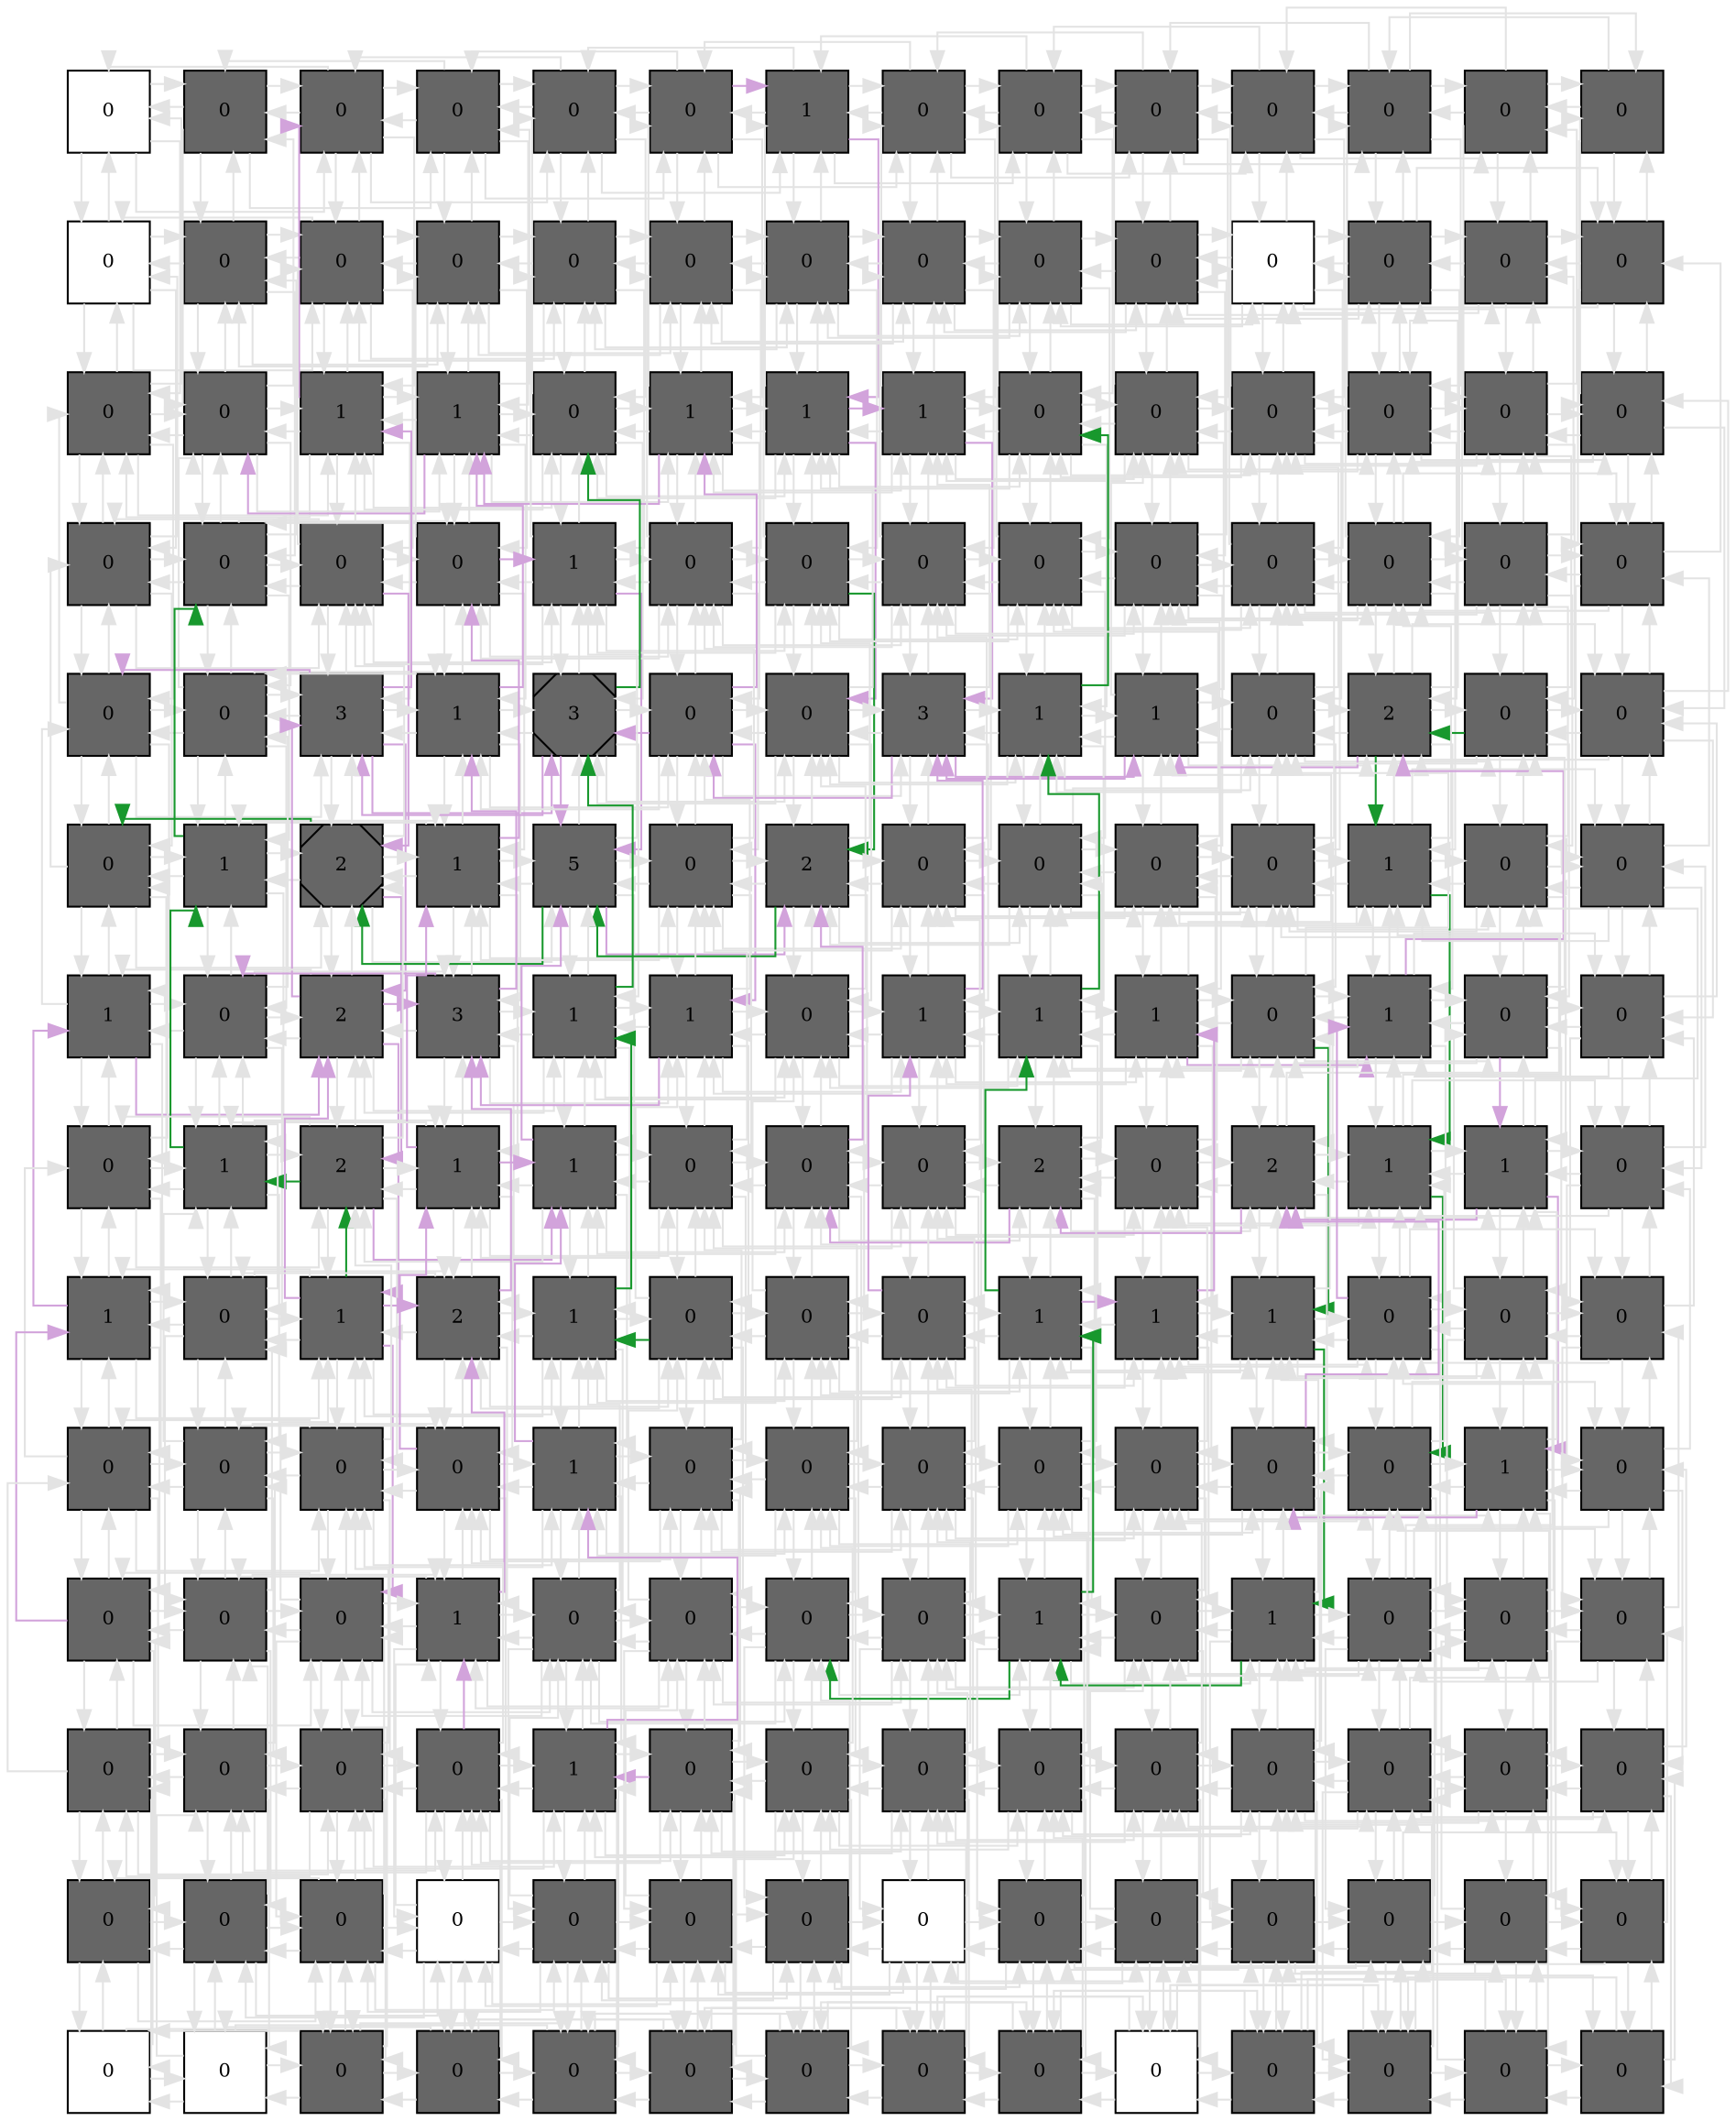 digraph layout  {
rankdir=TB;
splines=ortho;
node [fixedsize=false, style=filled, width="0.6"];
edge [constraint=false];
0 [fillcolor="#FFFFFF", fontsize=10, label=0, shape=square, tooltip="name: None,\nin_degree: 4,\nout_degree: 4"];
1 [fillcolor="#666666", fontsize=10, label=0, shape=square, tooltip="name:  TGFB_e ,\nin_degree: 5,\nout_degree: 5"];
2 [fillcolor="#666666", fontsize=10, label=0, shape=square, tooltip="name:  SOCS3 ,\nin_degree: 6,\nout_degree: 6"];
3 [fillcolor="#666666", fontsize=10, label=0, shape=square, tooltip="name:  IL22_e ,\nin_degree: 6,\nout_degree: 6"];
4 [fillcolor="#666666", fontsize=10, label=0, shape=square, tooltip="name:  IL22R ,\nin_degree: 6,\nout_degree: 6"];
5 [fillcolor="#666666", fontsize=10, label=0, shape=square, tooltip="name:  SYK ,\nin_degree: 6,\nout_degree: 6"];
6 [fillcolor="#666666", fontsize=10, label=1, shape=square, tooltip="name:  JAK1 ,\nin_degree: 6,\nout_degree: 6"];
7 [fillcolor="#666666", fontsize=10, label=0, shape=square, tooltip="name:  JAK3 ,\nin_degree: 6,\nout_degree: 6"];
8 [fillcolor="#666666", fontsize=10, label=0, shape=square, tooltip="name:  IL9R ,\nin_degree: 6,\nout_degree: 6"];
9 [fillcolor="#666666", fontsize=10, label=0, shape=square, tooltip="name:  PIP3_345 ,\nin_degree: 6,\nout_degree: 6"];
10 [fillcolor="#666666", fontsize=10, label=0, shape=square, tooltip="name:  IL9_e ,\nin_degree: 6,\nout_degree: 6"];
11 [fillcolor="#666666", fontsize=10, label=0, shape=square, tooltip="name:  adenyl_cyclase ,\nin_degree: 6,\nout_degree: 6"];
12 [fillcolor="#666666", fontsize=10, label=0, shape=square, tooltip="name:  GalphaS_R ,\nin_degree: 5,\nout_degree: 5"];
13 [fillcolor="#666666", fontsize=10, label=0, shape=square, tooltip="name:  GalphaS_L ,\nin_degree: 4,\nout_degree: 4"];
14 [fillcolor="#FFFFFF", fontsize=10, label=0, shape=square, tooltip="name: None,\nin_degree: 5,\nout_degree: 5"];
15 [fillcolor="#666666", fontsize=10, label=0, shape=square, tooltip="name:  TGFBR ,\nin_degree: 6,\nout_degree: 6"];
16 [fillcolor="#666666", fontsize=10, label=0, shape=square, tooltip="name:  Dec2 ,\nin_degree: 7,\nout_degree: 7"];
17 [fillcolor="#666666", fontsize=10, label=0, shape=square, tooltip="name:  SMAD3 ,\nin_degree: 7,\nout_degree: 7"];
18 [fillcolor="#666666", fontsize=10, label=0, shape=square, tooltip="name:  IL15_e ,\nin_degree: 7,\nout_degree: 7"];
19 [fillcolor="#666666", fontsize=10, label=0, shape=square, tooltip="name:  GSK-3b ,\nin_degree: 7,\nout_degree: 7"];
20 [fillcolor="#666666", fontsize=10, label=0, shape=square, tooltip="name:  IL15R ,\nin_degree: 7,\nout_degree: 7"];
21 [fillcolor="#666666", fontsize=10, label=0, shape=square, tooltip="name:  AKT ,\nin_degree: 7,\nout_degree: 7"];
22 [fillcolor="#666666", fontsize=10, label=0, shape=square, tooltip="name:  IL15RA ,\nin_degree: 7,\nout_degree: 7"];
23 [fillcolor="#666666", fontsize=10, label=0, shape=square, tooltip="name:  PDK1 ,\nin_degree: 7,\nout_degree: 7"];
24 [fillcolor="#FFFFFF", fontsize=10, label=0, shape=square, tooltip="name: None,\nin_degree: 7,\nout_degree: 7"];
25 [fillcolor="#666666", fontsize=10, label=0, shape=square, tooltip="name:  cAMP ,\nin_degree: 7,\nout_degree: 7"];
26 [fillcolor="#666666", fontsize=10, label=0, shape=square, tooltip="name:  PKA ,\nin_degree: 6,\nout_degree: 6"];
27 [fillcolor="#666666", fontsize=10, label=0, shape=square, tooltip="name:  EPAC ,\nin_degree: 5,\nout_degree: 5"];
28 [fillcolor="#666666", fontsize=10, label=0, shape=square, tooltip="name:  IL21_e ,\nin_degree: 6,\nout_degree: 6"];
29 [fillcolor="#666666", fontsize=10, label=0, shape=square, tooltip="name:  TGFB ,\nin_degree: 7,\nout_degree: 7"];
30 [fillcolor="#666666", fontsize=10, label=1, shape=square, tooltip="name:  IRF4 ,\nin_degree: 8,\nout_degree: 8"];
31 [fillcolor="#666666", fontsize=10, label=1, shape=square, tooltip="name:  RORGT ,\nin_degree: 8,\nout_degree: 8"];
32 [fillcolor="#666666", fontsize=10, label=0, shape=square, tooltip="name:  NFKB ,\nin_degree: 8,\nout_degree: 8"];
33 [fillcolor="#666666", fontsize=10, label=1, shape=square, tooltip="name:  IL2RA ,\nin_degree: 8,\nout_degree: 8"];
34 [fillcolor="#666666", fontsize=10, label=1, shape=square, tooltip="name:  IL2R ,\nin_degree: 8,\nout_degree: 8"];
35 [fillcolor="#666666", fontsize=10, label=1, shape=square, tooltip="name:  IL2RB ,\nin_degree: 8,\nout_degree: 8"];
36 [fillcolor="#666666", fontsize=10, label=0, shape=square, tooltip="name:  Shc1 ,\nin_degree: 8,\nout_degree: 8"];
37 [fillcolor="#666666", fontsize=10, label=0, shape=square, tooltip="name:  SHP2 ,\nin_degree: 8,\nout_degree: 8"];
38 [fillcolor="#666666", fontsize=10, label=0, shape=square, tooltip="name:  GAB2 ,\nin_degree: 8,\nout_degree: 8"];
39 [fillcolor="#666666", fontsize=10, label=0, shape=square, tooltip="name:  IP3 ,\nin_degree: 8,\nout_degree: 8"];
40 [fillcolor="#666666", fontsize=10, label=0, shape=square, tooltip="name:  Rap1 ,\nin_degree: 7,\nout_degree: 7"];
41 [fillcolor="#666666", fontsize=10, label=0, shape=square, tooltip="name:  RIAM ,\nin_degree: 6,\nout_degree: 6"];
42 [fillcolor="#666666", fontsize=10, label=0, shape=square, tooltip="name:  RUNX3 ,\nin_degree: 6,\nout_degree: 6"];
43 [fillcolor="#666666", fontsize=10, label=0, shape=square, tooltip="name:  TBET ,\nin_degree: 7,\nout_degree: 7"];
44 [fillcolor="#666666", fontsize=10, label=0, shape=square, tooltip="name:  GATA3 ,\nin_degree: 8,\nout_degree: 8"];
45 [fillcolor="#666666", fontsize=10, label=0, shape=square, tooltip="name:  IL4 ,\nin_degree: 8,\nout_degree: 8"];
46 [fillcolor="#666666", fontsize=10, label=1, shape=square, tooltip="name:  IL2 ,\nin_degree: 8,\nout_degree: 8"];
47 [fillcolor="#666666", fontsize=10, label=0, shape=square, tooltip="name:  IL2R_HIGH ,\nin_degree: 8,\nout_degree: 8"];
48 [fillcolor="#666666", fontsize=10, label=0, shape=square, tooltip="name:  CGC ,\nin_degree: 8,\nout_degree: 8"];
49 [fillcolor="#666666", fontsize=10, label=0, shape=square, tooltip="name:  IL2_e ,\nin_degree: 8,\nout_degree: 8"];
50 [fillcolor="#666666", fontsize=10, label=0, shape=square, tooltip="name:  Grb2 ,\nin_degree: 8,\nout_degree: 8"];
51 [fillcolor="#666666", fontsize=10, label=0, shape=square, tooltip="name:  Sos ,\nin_degree: 8,\nout_degree: 8"];
52 [fillcolor="#666666", fontsize=10, label=0, shape=square, tooltip="name:  LAT ,\nin_degree: 8,\nout_degree: 8"];
53 [fillcolor="#666666", fontsize=10, label=0, shape=square, tooltip="name:  Ca2+ ,\nin_degree: 8,\nout_degree: 8"];
54 [fillcolor="#666666", fontsize=10, label=0, shape=square, tooltip="name:  BRAF ,\nin_degree: 7,\nout_degree: 7"];
55 [fillcolor="#666666", fontsize=10, label=0, shape=square, tooltip="name:  Gads ,\nin_degree: 6,\nout_degree: 6"];
56 [fillcolor="#666666", fontsize=10, label=0, shape=square, tooltip="name:  IL21 ,\nin_degree: 6,\nout_degree: 6"];
57 [fillcolor="#666666", fontsize=10, label=0, shape=square, tooltip="name:  proliferation ,\nin_degree: 7,\nout_degree: 7"];
58 [fillcolor="#666666", fontsize=10, label=3, shape=square, tooltip="name:  IL10 ,\nin_degree: 8,\nout_degree: 8"];
59 [fillcolor="#666666", fontsize=10, label=1, shape=square, tooltip="name:  FOXP3 ,\nin_degree: 8,\nout_degree: 8"];
60 [fillcolor="#666666", fontsize=10, label=3, shape=Msquare, tooltip="name:  IL17 ,\nin_degree: 8,\nout_degree: 8"];
61 [fillcolor="#666666", fontsize=10, label=0, shape=square, tooltip="name:  NFAT ,\nin_degree: 8,\nout_degree: 8"];
62 [fillcolor="#666666", fontsize=10, label=0, shape=square, tooltip="name:  STAT5 ,\nin_degree: 8,\nout_degree: 8"];
63 [fillcolor="#666666", fontsize=10, label=3, shape=square, tooltip="name:  Lck ,\nin_degree: 8,\nout_degree: 8"];
64 [fillcolor="#666666", fontsize=10, label=1, shape=square, tooltip="name:  ICOS ,\nin_degree: 8,\nout_degree: 8"];
65 [fillcolor="#666666", fontsize=10, label=1, shape=square, tooltip="name:  PI3K ,\nin_degree: 8,\nout_degree: 8"];
66 [fillcolor="#666666", fontsize=10, label=0, shape=square, tooltip="name:  PLCg ,\nin_degree: 8,\nout_degree: 8"];
67 [fillcolor="#666666", fontsize=10, label=2, shape=square, tooltip="name:  Calcineurin ,\nin_degree: 8,\nout_degree: 8"];
68 [fillcolor="#666666", fontsize=10, label=0, shape=square, tooltip="name:  C3G ,\nin_degree: 7,\nout_degree: 7"];
69 [fillcolor="#666666", fontsize=10, label=0, shape=square, tooltip="name:  ITK ,\nin_degree: 6,\nout_degree: 6"];
70 [fillcolor="#666666", fontsize=10, label=0, shape=square, tooltip="name:  IL21R ,\nin_degree: 6,\nout_degree: 6"];
71 [fillcolor="#666666", fontsize=10, label=1, shape=square, tooltip="name:  HLX ,\nin_degree: 7,\nout_degree: 7"];
72 [fillcolor="#666666", fontsize=10, label=2, shape=Msquare, tooltip="name:  IFNG ,\nin_degree: 8,\nout_degree: 8"];
73 [fillcolor="#666666", fontsize=10, label=1, shape=square, tooltip="name:  STAT5_HIGH ,\nin_degree: 8,\nout_degree: 8"];
74 [fillcolor="#666666", fontsize=10, label=5, shape=square, tooltip="name:  STAT6 ,\nin_degree: 8,\nout_degree: 8"];
75 [fillcolor="#666666", fontsize=10, label=0, shape=square, tooltip="name:  IL4R_HIGH ,\nin_degree: 8,\nout_degree: 8"];
76 [fillcolor="#666666", fontsize=10, label=2, shape=square, tooltip="name:  IL4R ,\nin_degree: 8,\nout_degree: 8"];
77 [fillcolor="#666666", fontsize=10, label=0, shape=square, tooltip="name:  IL4_e ,\nin_degree: 8,\nout_degree: 8"];
78 [fillcolor="#666666", fontsize=10, label=0, shape=square, tooltip="name:  ITAMS ,\nin_degree: 8,\nout_degree: 8"];
79 [fillcolor="#666666", fontsize=10, label=0, shape=square, tooltip="name:  Ras ,\nin_degree: 8,\nout_degree: 8"];
80 [fillcolor="#666666", fontsize=10, label=0, shape=square, tooltip="name:  ZAP-70 ,\nin_degree: 8,\nout_degree: 8"];
81 [fillcolor="#666666", fontsize=10, label=1, shape=square, tooltip="name:  RAF1 ,\nin_degree: 8,\nout_degree: 8"];
82 [fillcolor="#666666", fontsize=10, label=0, shape=square, tooltip="name:  MEK1_2 ,\nin_degree: 7,\nout_degree: 7"];
83 [fillcolor="#666666", fontsize=10, label=0, shape=square, tooltip="name:  SLP-76 ,\nin_degree: 6,\nout_degree: 6"];
84 [fillcolor="#666666", fontsize=10, label=1, shape=square, tooltip="name:  GP130 ,\nin_degree: 6,\nout_degree: 6"];
85 [fillcolor="#666666", fontsize=10, label=0, shape=square, tooltip="name:  IL23 ,\nin_degree: 7,\nout_degree: 7"];
86 [fillcolor="#666666", fontsize=10, label=2, shape=square, tooltip="name:  STAT3 ,\nin_degree: 8,\nout_degree: 8"];
87 [fillcolor="#666666", fontsize=10, label=3, shape=square, tooltip="name:  IL23R ,\nin_degree: 8,\nout_degree: 8"];
88 [fillcolor="#666666", fontsize=10, label=1, shape=square, tooltip="name:  IL22 ,\nin_degree: 8,\nout_degree: 8"];
89 [fillcolor="#666666", fontsize=10, label=1, shape=square, tooltip="name:  IL4RA_HIGH ,\nin_degree: 8,\nout_degree: 8"];
90 [fillcolor="#666666", fontsize=10, label=0, shape=square, tooltip="name:  B7 ,\nin_degree: 8,\nout_degree: 8"];
91 [fillcolor="#666666", fontsize=10, label=1, shape=square, tooltip="name:  CD28 ,\nin_degree: 8,\nout_degree: 8"];
92 [fillcolor="#666666", fontsize=10, label=1, shape=square, tooltip="name:  APC ,\nin_degree: 8,\nout_degree: 8"];
93 [fillcolor="#666666", fontsize=10, label=1, shape=square, tooltip="name:  RASgrp ,\nin_degree: 8,\nout_degree: 8"];
94 [fillcolor="#666666", fontsize=10, label=0, shape=square, tooltip="name:  DAG ,\nin_degree: 8,\nout_degree: 8"];
95 [fillcolor="#666666", fontsize=10, label=1, shape=square, tooltip="name:  Cas ,\nin_degree: 8,\nout_degree: 8"];
96 [fillcolor="#666666", fontsize=10, label=0, shape=square, tooltip="name:  Crk ,\nin_degree: 7,\nout_degree: 7"];
97 [fillcolor="#666666", fontsize=10, label=0, shape=square, tooltip="name:  Profilin ,\nin_degree: 6,\nout_degree: 6"];
98 [fillcolor="#666666", fontsize=10, label=0, shape=square, tooltip="name:  IL27RA ,\nin_degree: 6,\nout_degree: 6"];
99 [fillcolor="#666666", fontsize=10, label=1, shape=square, tooltip="name:  ATF2 ,\nin_degree: 7,\nout_degree: 7"];
100 [fillcolor="#666666", fontsize=10, label=2, shape=square, tooltip="name:  SOCS1 ,\nin_degree: 8,\nout_degree: 8"];
101 [fillcolor="#666666", fontsize=10, label=1, shape=square, tooltip="name:  IL4RA ,\nin_degree: 8,\nout_degree: 8"];
102 [fillcolor="#666666", fontsize=10, label=1, shape=square, tooltip="name:  STAT4 ,\nin_degree: 8,\nout_degree: 8"];
103 [fillcolor="#666666", fontsize=10, label=0, shape=square, tooltip="name:  P38 ,\nin_degree: 8,\nout_degree: 8"];
104 [fillcolor="#666666", fontsize=10, label=0, shape=square, tooltip="name:  AP1 ,\nin_degree: 8,\nout_degree: 8"];
105 [fillcolor="#666666", fontsize=10, label=0, shape=square, tooltip="name:  CD4 ,\nin_degree: 8,\nout_degree: 8"];
106 [fillcolor="#666666", fontsize=10, label=2, shape=square, tooltip="name:  CD3 ,\nin_degree: 8,\nout_degree: 8"];
107 [fillcolor="#666666", fontsize=10, label=0, shape=square, tooltip="name:  MHC_II ,\nin_degree: 8,\nout_degree: 8"];
108 [fillcolor="#666666", fontsize=10, label=2, shape=square, tooltip="name:  PLCb ,\nin_degree: 8,\nout_degree: 8"];
109 [fillcolor="#666666", fontsize=10, label=1, shape=square, tooltip="name:  PAK ,\nin_degree: 8,\nout_degree: 8"];
110 [fillcolor="#666666", fontsize=10, label=1, shape=square, tooltip="name:  ERK ,\nin_degree: 7,\nout_degree: 7"];
111 [fillcolor="#666666", fontsize=10, label=0, shape=square, tooltip="name:  Nck ,\nin_degree: 6,\nout_degree: 6"];
112 [fillcolor="#666666", fontsize=10, label=1, shape=square, tooltip="name:  IL27R ,\nin_degree: 6,\nout_degree: 6"];
113 [fillcolor="#666666", fontsize=10, label=0, shape=square, tooltip="name:  IFNBR ,\nin_degree: 7,\nout_degree: 7"];
114 [fillcolor="#666666", fontsize=10, label=1, shape=square, tooltip="name:  STAT1 ,\nin_degree: 8,\nout_degree: 8"];
115 [fillcolor="#666666", fontsize=10, label=2, shape=square, tooltip="name:  IL23_e ,\nin_degree: 8,\nout_degree: 8"];
116 [fillcolor="#666666", fontsize=10, label=1, shape=square, tooltip="name:  GFI1 ,\nin_degree: 8,\nout_degree: 8"];
117 [fillcolor="#666666", fontsize=10, label=0, shape=square, tooltip="name:  IKB ,\nin_degree: 8,\nout_degree: 8"];
118 [fillcolor="#666666", fontsize=10, label=0, shape=square, tooltip="name:  ECM ,\nin_degree: 8,\nout_degree: 8"];
119 [fillcolor="#666666", fontsize=10, label=0, shape=square, tooltip="name:  TCR ,\nin_degree: 8,\nout_degree: 8"];
120 [fillcolor="#666666", fontsize=10, label=1, shape=square, tooltip="name:  Bintegrin ,\nin_degree: 8,\nout_degree: 8"];
121 [fillcolor="#666666", fontsize=10, label=1, shape=square, tooltip="name:  FAK_Tyr397 ,\nin_degree: 8,\nout_degree: 8"];
122 [fillcolor="#666666", fontsize=10, label=1, shape=square, tooltip="name:  Src ,\nin_degree: 8,\nout_degree: 8"];
123 [fillcolor="#666666", fontsize=10, label=0, shape=square, tooltip="name:  FAK_576_577 ,\nin_degree: 8,\nout_degree: 8"];
124 [fillcolor="#666666", fontsize=10, label=0, shape=square, tooltip="name:  Paxillin ,\nin_degree: 7,\nout_degree: 7"];
125 [fillcolor="#666666", fontsize=10, label=0, shape=square, tooltip="name:  was ,\nin_degree: 6,\nout_degree: 6"];
126 [fillcolor="#666666", fontsize=10, label=0, shape=square, tooltip="name:  IL27_e ,\nin_degree: 6,\nout_degree: 6"];
127 [fillcolor="#666666", fontsize=10, label=0, shape=square, tooltip="name:  IFNG_e ,\nin_degree: 7,\nout_degree: 7"];
128 [fillcolor="#666666", fontsize=10, label=0, shape=square, tooltip="name:  IFNGR ,\nin_degree: 8,\nout_degree: 8"];
129 [fillcolor="#666666", fontsize=10, label=0, shape=square, tooltip="name:  IRF1 ,\nin_degree: 8,\nout_degree: 8"];
130 [fillcolor="#666666", fontsize=10, label=1, shape=square, tooltip="name:  ERM ,\nin_degree: 8,\nout_degree: 8"];
131 [fillcolor="#666666", fontsize=10, label=0, shape=square, tooltip="name:  MEK3 ,\nin_degree: 8,\nout_degree: 8"];
132 [fillcolor="#666666", fontsize=10, label=0, shape=square, tooltip="name:  MEK6 ,\nin_degree: 8,\nout_degree: 8"];
133 [fillcolor="#666666", fontsize=10, label=0, shape=square, tooltip="name:  MEKK4 ,\nin_degree: 8,\nout_degree: 8"];
134 [fillcolor="#666666", fontsize=10, label=0, shape=square, tooltip="name:  GADD45G ,\nin_degree: 8,\nout_degree: 8"];
135 [fillcolor="#666666", fontsize=10, label=0, shape=square, tooltip="name:  MEK4 ,\nin_degree: 8,\nout_degree: 8"];
136 [fillcolor="#666666", fontsize=10, label=0, shape=square, tooltip="name:  JNK ,\nin_degree: 8,\nout_degree: 8"];
137 [fillcolor="#666666", fontsize=10, label=0, shape=square, tooltip="name:  Cdc42 ,\nin_degree: 8,\nout_degree: 8"];
138 [fillcolor="#666666", fontsize=10, label=1, shape=square, tooltip="name:  rac1 ,\nin_degree: 7,\nout_degree: 7"];
139 [fillcolor="#666666", fontsize=10, label=0, shape=square, tooltip="name:  Vav ,\nin_degree: 6,\nout_degree: 6"];
140 [fillcolor="#666666", fontsize=10, label=0, shape=square, tooltip="name:  IL6R ,\nin_degree: 6,\nout_degree: 6"];
141 [fillcolor="#666666", fontsize=10, label=0, shape=square, tooltip="name:  IFNB_e ,\nin_degree: 7,\nout_degree: 7"];
142 [fillcolor="#666666", fontsize=10, label=0, shape=square, tooltip="name:  IL10R ,\nin_degree: 8,\nout_degree: 8"];
143 [fillcolor="#666666", fontsize=10, label=1, shape=square, tooltip="name:  IL10RA ,\nin_degree: 8,\nout_degree: 8"];
144 [fillcolor="#666666", fontsize=10, label=0, shape=square, tooltip="name:  IL10_e ,\nin_degree: 8,\nout_degree: 8"];
145 [fillcolor="#666666", fontsize=10, label=0, shape=square, tooltip="name:  IKKcomplex ,\nin_degree: 8,\nout_degree: 8"];
146 [fillcolor="#666666", fontsize=10, label=0, shape=square, tooltip="name:  PKC ,\nin_degree: 8,\nout_degree: 8"];
147 [fillcolor="#666666", fontsize=10, label=0, shape=square, tooltip="name:  GADD45B ,\nin_degree: 8,\nout_degree: 8"];
148 [fillcolor="#666666", fontsize=10, label=1, shape=square, tooltip="name:  FYN ,\nin_degree: 8,\nout_degree: 8"];
149 [fillcolor="#666666", fontsize=10, label=0, shape=square, tooltip="name:  RhoA ,\nin_degree: 8,\nout_degree: 8"];
150 [fillcolor="#666666", fontsize=10, label=1, shape=square, tooltip="name:  CAV1_scaffold ,\nin_degree: 8,\nout_degree: 8"];
151 [fillcolor="#666666", fontsize=10, label=0, shape=square, tooltip="name:  RhoGEF ,\nin_degree: 8,\nout_degree: 8"];
152 [fillcolor="#666666", fontsize=10, label=0, shape=square, tooltip="name:  NOS2A ,\nin_degree: 7,\nout_degree: 7"];
153 [fillcolor="#666666", fontsize=10, label=0, shape=square, tooltip="name:  G_Actin ,\nin_degree: 6,\nout_degree: 6"];
154 [fillcolor="#666666", fontsize=10, label=0, shape=square, tooltip="name:  IL6RA ,\nin_degree: 6,\nout_degree: 6"];
155 [fillcolor="#666666", fontsize=10, label=0, shape=square, tooltip="name:  Galpha_iL ,\nin_degree: 7,\nout_degree: 7"];
156 [fillcolor="#666666", fontsize=10, label=0, shape=square, tooltip="name:  IFNGR2 ,\nin_degree: 8,\nout_degree: 8"];
157 [fillcolor="#666666", fontsize=10, label=0, shape=square, tooltip="name:  IL12RB1 ,\nin_degree: 8,\nout_degree: 8"];
158 [fillcolor="#666666", fontsize=10, label=1, shape=square, tooltip="name:  Tyk2 ,\nin_degree: 8,\nout_degree: 8"];
159 [fillcolor="#666666", fontsize=10, label=0, shape=square, tooltip="name:  JAK2 ,\nin_degree: 8,\nout_degree: 8"];
160 [fillcolor="#666666", fontsize=10, label=0, shape=square, tooltip="name:  IL12RB2 ,\nin_degree: 8,\nout_degree: 8"];
161 [fillcolor="#666666", fontsize=10, label=0, shape=square, tooltip="name:  IL12_e ,\nin_degree: 8,\nout_degree: 8"];
162 [fillcolor="#666666", fontsize=10, label=0, shape=square, tooltip="name:  MKK7 ,\nin_degree: 8,\nout_degree: 8"];
163 [fillcolor="#666666", fontsize=10, label=0, shape=square, tooltip="name:  ROCK ,\nin_degree: 8,\nout_degree: 8"];
164 [fillcolor="#666666", fontsize=10, label=0, shape=square, tooltip="name:  Galpha_Q ,\nin_degree: 8,\nout_degree: 8"];
165 [fillcolor="#666666", fontsize=10, label=0, shape=square, tooltip="name:  LIMK ,\nin_degree: 8,\nout_degree: 8"];
166 [fillcolor="#666666", fontsize=10, label=0, shape=square, tooltip="name:  IRSp53 ,\nin_degree: 7,\nout_degree: 7"];
167 [fillcolor="#666666", fontsize=10, label=0, shape=square, tooltip="name:  N_WASP ,\nin_degree: 6,\nout_degree: 6"];
168 [fillcolor="#666666", fontsize=10, label=0, shape=square, tooltip="name:  IL6_e ,\nin_degree: 5,\nout_degree: 5"];
169 [fillcolor="#666666", fontsize=10, label=0, shape=square, tooltip="name:  Galpha_iR ,\nin_degree: 6,\nout_degree: 6"];
170 [fillcolor="#666666", fontsize=10, label=0, shape=square, tooltip="name:  IL10RB ,\nin_degree: 7,\nout_degree: 7"];
171 [fillcolor="#FFFFFF", fontsize=10, label=0, shape=square, tooltip="name: None,\nin_degree: 7,\nout_degree: 7"];
172 [fillcolor="#666666", fontsize=10, label=0, shape=square, tooltip="name:  BCL10_Malt1 ,\nin_degree: 7,\nout_degree: 7"];
173 [fillcolor="#666666", fontsize=10, label=0, shape=square, tooltip="name:  Bcl10_Carma1_MALTI ,\nin_degree: 7,\nout_degree: 7"];
174 [fillcolor="#666666", fontsize=10, label=0, shape=square, tooltip="name:  CARMA1 ,\nin_degree: 7,\nout_degree: 7"];
175 [fillcolor="#FFFFFF", fontsize=10, label=0, shape=square, tooltip="name: None,\nin_degree: 7,\nout_degree: 7"];
176 [fillcolor="#666666", fontsize=10, label=0, shape=square, tooltip="name:  CD26 ,\nin_degree: 7,\nout_degree: 7"];
177 [fillcolor="#666666", fontsize=10, label=0, shape=square, tooltip="name:  MLC ,\nin_degree: 7,\nout_degree: 7"];
178 [fillcolor="#666666", fontsize=10, label=0, shape=square, tooltip="name:  CAV1_ACTIVATOR ,\nin_degree: 7,\nout_degree: 7"];
179 [fillcolor="#666666", fontsize=10, label=0, shape=square, tooltip="name:  Galpha12_13R ,\nin_degree: 7,\nout_degree: 7"];
180 [fillcolor="#666666", fontsize=10, label=0, shape=square, tooltip="name:  alpha_13L ,\nin_degree: 6,\nout_degree: 6"];
181 [fillcolor="#666666", fontsize=10, label=0, shape=square, tooltip="name:  F_Actin ,\nin_degree: 5,\nout_degree: 5"];
182 [fillcolor="#FFFFFF", fontsize=10, label=0, shape=square, tooltip="name: None,\nin_degree: 4,\nout_degree: 4"];
183 [fillcolor="#FFFFFF", fontsize=10, label=0, shape=square, tooltip="name: None,\nin_degree: 5,\nout_degree: 5"];
184 [fillcolor="#666666", fontsize=10, label=0, shape=square, tooltip="name:  IFNGR1 ,\nin_degree: 6,\nout_degree: 6"];
185 [fillcolor="#666666", fontsize=10, label=0, shape=square, tooltip="name:  IL18_e ,\nin_degree: 6,\nout_degree: 6"];
186 [fillcolor="#666666", fontsize=10, label=0, shape=square, tooltip="name:  IL18R1 ,\nin_degree: 6,\nout_degree: 6"];
187 [fillcolor="#666666", fontsize=10, label=0, shape=square, tooltip="name:  NIK ,\nin_degree: 6,\nout_degree: 6"];
188 [fillcolor="#666666", fontsize=10, label=0, shape=square, tooltip="name:  IRAK1 ,\nin_degree: 6,\nout_degree: 6"];
189 [fillcolor="#666666", fontsize=10, label=0, shape=square, tooltip="name:  TRAF6 ,\nin_degree: 6,\nout_degree: 6"];
190 [fillcolor="#666666", fontsize=10, label=0, shape=square, tooltip="name:  TAK1 ,\nin_degree: 6,\nout_degree: 6"];
191 [fillcolor="#FFFFFF", fontsize=10, label=0, shape=square, tooltip="name: None,\nin_degree: 6,\nout_degree: 6"];
192 [fillcolor="#666666", fontsize=10, label=0, shape=square, tooltip="name:  Galpha_QL ,\nin_degree: 6,\nout_degree: 6"];
193 [fillcolor="#666666", fontsize=10, label=0, shape=square, tooltip="name:  Cofilin ,\nin_degree: 6,\nout_degree: 6"];
194 [fillcolor="#666666", fontsize=10, label=0, shape=square, tooltip="name:  WAVE-2 ,\nin_degree: 5,\nout_degree: 5"];
195 [fillcolor="#666666", fontsize=10, label=0, shape=square, tooltip="name:  Arp2_3 ,\nin_degree: 4,\nout_degree: 4"];
0 -> 1  [color=grey89, style="penwidth(0.1)", tooltip=" ", weight=1];
0 -> 14  [color=grey89, style="penwidth(0.1)", tooltip=" ", weight=1];
0 -> 28  [color=grey89, style="penwidth(0.1)", tooltip=" ", weight=1];
0 -> 2  [color=grey89, style="penwidth(0.1)", tooltip=" ", weight=1];
1 -> 0  [color=grey89, style="penwidth(0.1)", tooltip=" ", weight=1];
1 -> 2  [color=grey89, style="penwidth(0.1)", tooltip=" ", weight=1];
1 -> 15  [color=grey89, style="penwidth(0.1)", tooltip=" ", weight=1];
1 -> 29  [color=grey89, style="penwidth(0.1)", tooltip=" ", weight=1];
1 -> 3  [color=grey89, style="penwidth(0.1)", tooltip=" ", weight=1];
2 -> 1  [color=grey89, style="penwidth(0.1)", tooltip=" ", weight=1];
2 -> 3  [color=grey89, style="penwidth(0.1)", tooltip=" ", weight=1];
2 -> 16  [color=grey89, style="penwidth(0.1)", tooltip=" ", weight=1];
2 -> 30  [color=grey89, style="penwidth(0.1)", tooltip=" ", weight=1];
2 -> 4  [color=grey89, style="penwidth(0.1)", tooltip=" ", weight=1];
2 -> 0  [color=grey89, style="penwidth(0.1)", tooltip=" ", weight=1];
3 -> 2  [color=grey89, style="penwidth(0.1)", tooltip=" ", weight=1];
3 -> 4  [color=grey89, style="penwidth(0.1)", tooltip=" ", weight=1];
3 -> 17  [color=grey89, style="penwidth(0.1)", tooltip=" ", weight=1];
3 -> 31  [color=grey89, style="penwidth(0.1)", tooltip=" ", weight=1];
3 -> 5  [color=grey89, style="penwidth(0.1)", tooltip=" ", weight=1];
3 -> 1  [color=grey89, style="penwidth(0.1)", tooltip=" ", weight=1];
4 -> 3  [color=grey89, style="penwidth(0.1)", tooltip=" ", weight=1];
4 -> 5  [color=grey89, style="penwidth(0.1)", tooltip=" ", weight=1];
4 -> 18  [color=grey89, style="penwidth(0.1)", tooltip=" ", weight=1];
4 -> 32  [color=grey89, style="penwidth(0.1)", tooltip=" ", weight=1];
4 -> 6  [color=grey89, style="penwidth(0.1)", tooltip=" ", weight=1];
4 -> 2  [color=grey89, style="penwidth(0.1)", tooltip=" ", weight=1];
5 -> 4  [color=grey89, style="penwidth(0.1)", tooltip=" ", weight=1];
5 -> 6  [color="#D2A3DB", style="penwidth(0.1)", tooltip="5( SYK ) to 62( STAT5 )", weight=1];
5 -> 19  [color=grey89, style="penwidth(0.1)", tooltip=" ", weight=1];
5 -> 33  [color=grey89, style="penwidth(0.1)", tooltip=" ", weight=1];
5 -> 7  [color=grey89, style="penwidth(0.1)", tooltip=" ", weight=1];
5 -> 3  [color=grey89, style="penwidth(0.1)", tooltip=" ", weight=1];
6 -> 5  [color=grey89, style="penwidth(0.1)", tooltip=" ", weight=1];
6 -> 7  [color=grey89, style="penwidth(0.1)", tooltip=" ", weight=1];
6 -> 20  [color=grey89, style="penwidth(0.1)", tooltip=" ", weight=1];
6 -> 34  [color="#D2A3DB", style="penwidth(0.1)", tooltip="5( SYK ) to 62( STAT5 )", weight=1];
6 -> 8  [color=grey89, style="penwidth(0.1)", tooltip=" ", weight=1];
6 -> 4  [color=grey89, style="penwidth(0.1)", tooltip=" ", weight=1];
7 -> 6  [color=grey89, style="penwidth(0.1)", tooltip=" ", weight=1];
7 -> 8  [color=grey89, style="penwidth(0.1)", tooltip=" ", weight=1];
7 -> 21  [color=grey89, style="penwidth(0.1)", tooltip=" ", weight=1];
7 -> 35  [color=grey89, style="penwidth(0.1)", tooltip=" ", weight=1];
7 -> 9  [color=grey89, style="penwidth(0.1)", tooltip=" ", weight=1];
7 -> 5  [color=grey89, style="penwidth(0.1)", tooltip=" ", weight=1];
8 -> 7  [color=grey89, style="penwidth(0.1)", tooltip=" ", weight=1];
8 -> 9  [color=grey89, style="penwidth(0.1)", tooltip=" ", weight=1];
8 -> 22  [color=grey89, style="penwidth(0.1)", tooltip=" ", weight=1];
8 -> 36  [color=grey89, style="penwidth(0.1)", tooltip=" ", weight=1];
8 -> 10  [color=grey89, style="penwidth(0.1)", tooltip=" ", weight=1];
8 -> 6  [color=grey89, style="penwidth(0.1)", tooltip=" ", weight=1];
9 -> 8  [color=grey89, style="penwidth(0.1)", tooltip=" ", weight=1];
9 -> 10  [color=grey89, style="penwidth(0.1)", tooltip=" ", weight=1];
9 -> 23  [color=grey89, style="penwidth(0.1)", tooltip=" ", weight=1];
9 -> 37  [color=grey89, style="penwidth(0.1)", tooltip=" ", weight=1];
9 -> 11  [color=grey89, style="penwidth(0.1)", tooltip=" ", weight=1];
9 -> 7  [color=grey89, style="penwidth(0.1)", tooltip=" ", weight=1];
10 -> 9  [color=grey89, style="penwidth(0.1)", tooltip=" ", weight=1];
10 -> 11  [color=grey89, style="penwidth(0.1)", tooltip=" ", weight=1];
10 -> 24  [color=grey89, style="penwidth(0.1)", tooltip=" ", weight=1];
10 -> 38  [color=grey89, style="penwidth(0.1)", tooltip=" ", weight=1];
10 -> 12  [color=grey89, style="penwidth(0.1)", tooltip=" ", weight=1];
10 -> 8  [color=grey89, style="penwidth(0.1)", tooltip=" ", weight=1];
11 -> 10  [color=grey89, style="penwidth(0.1)", tooltip=" ", weight=1];
11 -> 12  [color=grey89, style="penwidth(0.1)", tooltip=" ", weight=1];
11 -> 25  [color=grey89, style="penwidth(0.1)", tooltip=" ", weight=1];
11 -> 39  [color=grey89, style="penwidth(0.1)", tooltip=" ", weight=1];
11 -> 13  [color=grey89, style="penwidth(0.1)", tooltip=" ", weight=1];
11 -> 9  [color=grey89, style="penwidth(0.1)", tooltip=" ", weight=1];
12 -> 11  [color=grey89, style="penwidth(0.1)", tooltip=" ", weight=1];
12 -> 13  [color=grey89, style="penwidth(0.1)", tooltip=" ", weight=1];
12 -> 26  [color=grey89, style="penwidth(0.1)", tooltip=" ", weight=1];
12 -> 40  [color=grey89, style="penwidth(0.1)", tooltip=" ", weight=1];
12 -> 10  [color=grey89, style="penwidth(0.1)", tooltip=" ", weight=1];
13 -> 12  [color=grey89, style="penwidth(0.1)", tooltip=" ", weight=1];
13 -> 27  [color=grey89, style="penwidth(0.1)", tooltip=" ", weight=1];
13 -> 41  [color=grey89, style="penwidth(0.1)", tooltip=" ", weight=1];
13 -> 11  [color=grey89, style="penwidth(0.1)", tooltip=" ", weight=1];
14 -> 0  [color=grey89, style="penwidth(0.1)", tooltip=" ", weight=1];
14 -> 15  [color=grey89, style="penwidth(0.1)", tooltip=" ", weight=1];
14 -> 28  [color=grey89, style="penwidth(0.1)", tooltip=" ", weight=1];
14 -> 42  [color=grey89, style="penwidth(0.1)", tooltip=" ", weight=1];
14 -> 16  [color=grey89, style="penwidth(0.1)", tooltip=" ", weight=1];
15 -> 1  [color=grey89, style="penwidth(0.1)", tooltip=" ", weight=1];
15 -> 14  [color=grey89, style="penwidth(0.1)", tooltip=" ", weight=1];
15 -> 16  [color=grey89, style="penwidth(0.1)", tooltip=" ", weight=1];
15 -> 29  [color=grey89, style="penwidth(0.1)", tooltip=" ", weight=1];
15 -> 43  [color=grey89, style="penwidth(0.1)", tooltip=" ", weight=1];
15 -> 17  [color=grey89, style="penwidth(0.1)", tooltip=" ", weight=1];
16 -> 2  [color=grey89, style="penwidth(0.1)", tooltip=" ", weight=1];
16 -> 15  [color=grey89, style="penwidth(0.1)", tooltip=" ", weight=1];
16 -> 17  [color=grey89, style="penwidth(0.1)", tooltip=" ", weight=1];
16 -> 30  [color=grey89, style="penwidth(0.1)", tooltip=" ", weight=1];
16 -> 44  [color=grey89, style="penwidth(0.1)", tooltip=" ", weight=1];
16 -> 18  [color=grey89, style="penwidth(0.1)", tooltip=" ", weight=1];
16 -> 14  [color=grey89, style="penwidth(0.1)", tooltip=" ", weight=1];
17 -> 3  [color=grey89, style="penwidth(0.1)", tooltip=" ", weight=1];
17 -> 16  [color=grey89, style="penwidth(0.1)", tooltip=" ", weight=1];
17 -> 18  [color=grey89, style="penwidth(0.1)", tooltip=" ", weight=1];
17 -> 31  [color=grey89, style="penwidth(0.1)", tooltip=" ", weight=1];
17 -> 45  [color=grey89, style="penwidth(0.1)", tooltip=" ", weight=1];
17 -> 19  [color=grey89, style="penwidth(0.1)", tooltip=" ", weight=1];
17 -> 15  [color=grey89, style="penwidth(0.1)", tooltip=" ", weight=1];
18 -> 4  [color=grey89, style="penwidth(0.1)", tooltip=" ", weight=1];
18 -> 17  [color=grey89, style="penwidth(0.1)", tooltip=" ", weight=1];
18 -> 19  [color=grey89, style="penwidth(0.1)", tooltip=" ", weight=1];
18 -> 32  [color=grey89, style="penwidth(0.1)", tooltip=" ", weight=1];
18 -> 46  [color=grey89, style="penwidth(0.1)", tooltip=" ", weight=1];
18 -> 20  [color=grey89, style="penwidth(0.1)", tooltip=" ", weight=1];
18 -> 16  [color=grey89, style="penwidth(0.1)", tooltip=" ", weight=1];
19 -> 5  [color=grey89, style="penwidth(0.1)", tooltip=" ", weight=1];
19 -> 18  [color=grey89, style="penwidth(0.1)", tooltip=" ", weight=1];
19 -> 20  [color=grey89, style="penwidth(0.1)", tooltip=" ", weight=1];
19 -> 33  [color=grey89, style="penwidth(0.1)", tooltip=" ", weight=1];
19 -> 47  [color=grey89, style="penwidth(0.1)", tooltip=" ", weight=1];
19 -> 21  [color=grey89, style="penwidth(0.1)", tooltip=" ", weight=1];
19 -> 17  [color=grey89, style="penwidth(0.1)", tooltip=" ", weight=1];
20 -> 6  [color=grey89, style="penwidth(0.1)", tooltip=" ", weight=1];
20 -> 19  [color=grey89, style="penwidth(0.1)", tooltip=" ", weight=1];
20 -> 21  [color=grey89, style="penwidth(0.1)", tooltip=" ", weight=1];
20 -> 34  [color=grey89, style="penwidth(0.1)", tooltip=" ", weight=1];
20 -> 48  [color=grey89, style="penwidth(0.1)", tooltip=" ", weight=1];
20 -> 22  [color=grey89, style="penwidth(0.1)", tooltip=" ", weight=1];
20 -> 18  [color=grey89, style="penwidth(0.1)", tooltip=" ", weight=1];
21 -> 7  [color=grey89, style="penwidth(0.1)", tooltip=" ", weight=1];
21 -> 20  [color=grey89, style="penwidth(0.1)", tooltip=" ", weight=1];
21 -> 22  [color=grey89, style="penwidth(0.1)", tooltip=" ", weight=1];
21 -> 35  [color=grey89, style="penwidth(0.1)", tooltip=" ", weight=1];
21 -> 49  [color=grey89, style="penwidth(0.1)", tooltip=" ", weight=1];
21 -> 23  [color=grey89, style="penwidth(0.1)", tooltip=" ", weight=1];
21 -> 19  [color=grey89, style="penwidth(0.1)", tooltip=" ", weight=1];
22 -> 8  [color=grey89, style="penwidth(0.1)", tooltip=" ", weight=1];
22 -> 21  [color=grey89, style="penwidth(0.1)", tooltip=" ", weight=1];
22 -> 23  [color=grey89, style="penwidth(0.1)", tooltip=" ", weight=1];
22 -> 36  [color=grey89, style="penwidth(0.1)", tooltip=" ", weight=1];
22 -> 50  [color=grey89, style="penwidth(0.1)", tooltip=" ", weight=1];
22 -> 24  [color=grey89, style="penwidth(0.1)", tooltip=" ", weight=1];
22 -> 20  [color=grey89, style="penwidth(0.1)", tooltip=" ", weight=1];
23 -> 9  [color=grey89, style="penwidth(0.1)", tooltip=" ", weight=1];
23 -> 22  [color=grey89, style="penwidth(0.1)", tooltip=" ", weight=1];
23 -> 24  [color=grey89, style="penwidth(0.1)", tooltip=" ", weight=1];
23 -> 37  [color=grey89, style="penwidth(0.1)", tooltip=" ", weight=1];
23 -> 51  [color=grey89, style="penwidth(0.1)", tooltip=" ", weight=1];
23 -> 25  [color=grey89, style="penwidth(0.1)", tooltip=" ", weight=1];
23 -> 21  [color=grey89, style="penwidth(0.1)", tooltip=" ", weight=1];
24 -> 10  [color=grey89, style="penwidth(0.1)", tooltip=" ", weight=1];
24 -> 23  [color=grey89, style="penwidth(0.1)", tooltip=" ", weight=1];
24 -> 25  [color=grey89, style="penwidth(0.1)", tooltip=" ", weight=1];
24 -> 38  [color=grey89, style="penwidth(0.1)", tooltip=" ", weight=1];
24 -> 52  [color=grey89, style="penwidth(0.1)", tooltip=" ", weight=1];
24 -> 26  [color=grey89, style="penwidth(0.1)", tooltip=" ", weight=1];
24 -> 22  [color=grey89, style="penwidth(0.1)", tooltip=" ", weight=1];
25 -> 11  [color=grey89, style="penwidth(0.1)", tooltip=" ", weight=1];
25 -> 24  [color=grey89, style="penwidth(0.1)", tooltip=" ", weight=1];
25 -> 26  [color=grey89, style="penwidth(0.1)", tooltip=" ", weight=1];
25 -> 39  [color=grey89, style="penwidth(0.1)", tooltip=" ", weight=1];
25 -> 53  [color=grey89, style="penwidth(0.1)", tooltip=" ", weight=1];
25 -> 27  [color=grey89, style="penwidth(0.1)", tooltip=" ", weight=1];
25 -> 23  [color=grey89, style="penwidth(0.1)", tooltip=" ", weight=1];
26 -> 12  [color=grey89, style="penwidth(0.1)", tooltip=" ", weight=1];
26 -> 25  [color=grey89, style="penwidth(0.1)", tooltip=" ", weight=1];
26 -> 27  [color=grey89, style="penwidth(0.1)", tooltip=" ", weight=1];
26 -> 40  [color=grey89, style="penwidth(0.1)", tooltip=" ", weight=1];
26 -> 54  [color=grey89, style="penwidth(0.1)", tooltip=" ", weight=1];
26 -> 24  [color=grey89, style="penwidth(0.1)", tooltip=" ", weight=1];
27 -> 13  [color=grey89, style="penwidth(0.1)", tooltip=" ", weight=1];
27 -> 26  [color=grey89, style="penwidth(0.1)", tooltip=" ", weight=1];
27 -> 41  [color=grey89, style="penwidth(0.1)", tooltip=" ", weight=1];
27 -> 55  [color=grey89, style="penwidth(0.1)", tooltip=" ", weight=1];
27 -> 25  [color=grey89, style="penwidth(0.1)", tooltip=" ", weight=1];
28 -> 14  [color=grey89, style="penwidth(0.1)", tooltip=" ", weight=1];
28 -> 29  [color=grey89, style="penwidth(0.1)", tooltip=" ", weight=1];
28 -> 42  [color=grey89, style="penwidth(0.1)", tooltip=" ", weight=1];
28 -> 56  [color=grey89, style="penwidth(0.1)", tooltip=" ", weight=1];
28 -> 0  [color=grey89, style="penwidth(0.1)", tooltip=" ", weight=1];
28 -> 30  [color=grey89, style="penwidth(0.1)", tooltip=" ", weight=1];
29 -> 15  [color=grey89, style="penwidth(0.1)", tooltip=" ", weight=1];
29 -> 28  [color=grey89, style="penwidth(0.1)", tooltip=" ", weight=1];
29 -> 30  [color=grey89, style="penwidth(0.1)", tooltip=" ", weight=1];
29 -> 43  [color=grey89, style="penwidth(0.1)", tooltip=" ", weight=1];
29 -> 57  [color=grey89, style="penwidth(0.1)", tooltip=" ", weight=1];
29 -> 1  [color=grey89, style="penwidth(0.1)", tooltip=" ", weight=1];
29 -> 31  [color=grey89, style="penwidth(0.1)", tooltip=" ", weight=1];
30 -> 16  [color=grey89, style="penwidth(0.1)", tooltip=" ", weight=1];
30 -> 29  [color=grey89, style="penwidth(0.1)", tooltip=" ", weight=1];
30 -> 31  [color=grey89, style="penwidth(0.1)", tooltip=" ", weight=1];
30 -> 44  [color=grey89, style="penwidth(0.1)", tooltip=" ", weight=1];
30 -> 58  [color=grey89, style="penwidth(0.1)", tooltip=" ", weight=1];
30 -> 2  [color="#D2A3DB", style="penwidth(0.1)", tooltip="86( STAT3 ) to 2( SOCS3 )", weight=1];
30 -> 32  [color=grey89, style="penwidth(0.1)", tooltip=" ", weight=1];
30 -> 28  [color=grey89, style="penwidth(0.1)", tooltip=" ", weight=1];
31 -> 17  [color=grey89, style="penwidth(0.1)", tooltip=" ", weight=1];
31 -> 30  [color=grey89, style="penwidth(0.1)", tooltip=" ", weight=1];
31 -> 32  [color=grey89, style="penwidth(0.1)", tooltip=" ", weight=1];
31 -> 45  [color=grey89, style="penwidth(0.1)", tooltip=" ", weight=1];
31 -> 59  [color=grey89, style="penwidth(0.1)", tooltip=" ", weight=1];
31 -> 3  [color=grey89, style="penwidth(0.1)", tooltip=" ", weight=1];
31 -> 33  [color=grey89, style="penwidth(0.1)", tooltip=" ", weight=1];
31 -> 29  [color="#D2A3DB", style="penwidth(0.1)", tooltip="61( NFAT ) to 29( TGFB )", weight=1];
32 -> 18  [color=grey89, style="penwidth(0.1)", tooltip=" ", weight=1];
32 -> 31  [color=grey89, style="penwidth(0.1)", tooltip=" ", weight=1];
32 -> 33  [color=grey89, style="penwidth(0.1)", tooltip=" ", weight=1];
32 -> 46  [color=grey89, style="penwidth(0.1)", tooltip=" ", weight=1];
32 -> 60  [color=grey89, style="penwidth(0.1)", tooltip=" ", weight=1];
32 -> 4  [color=grey89, style="penwidth(0.1)", tooltip=" ", weight=1];
32 -> 34  [color=grey89, style="penwidth(0.1)", tooltip=" ", weight=1];
32 -> 30  [color=grey89, style="penwidth(0.1)", tooltip=" ", weight=1];
33 -> 19  [color=grey89, style="penwidth(0.1)", tooltip=" ", weight=1];
33 -> 32  [color=grey89, style="penwidth(0.1)", tooltip=" ", weight=1];
33 -> 34  [color=grey89, style="penwidth(0.1)", tooltip=" ", weight=1];
33 -> 47  [color=grey89, style="penwidth(0.1)", tooltip=" ", weight=1];
33 -> 61  [color=grey89, style="penwidth(0.1)", tooltip=" ", weight=1];
33 -> 5  [color=grey89, style="penwidth(0.1)", tooltip=" ", weight=1];
33 -> 35  [color=grey89, style="penwidth(0.1)", tooltip=" ", weight=1];
33 -> 31  [color="#D2A3DB", style="penwidth(0.1)", tooltip="61( NFAT ) to 29( TGFB )", weight=1];
34 -> 20  [color=grey89, style="penwidth(0.1)", tooltip=" ", weight=1];
34 -> 33  [color=grey89, style="penwidth(0.1)", tooltip=" ", weight=1];
34 -> 35  [color="#D2A3DB", style="penwidth(0.1)", tooltip="34( IL2R ) to 65( PI3K )", weight=1];
34 -> 48  [color=grey89, style="penwidth(0.1)", tooltip=" ", weight=1];
34 -> 62  [color="#D2A3DB", style="penwidth(0.1)", tooltip="5( SYK ) to 62( STAT5 )", weight=1];
34 -> 6  [color=grey89, style="penwidth(0.1)", tooltip=" ", weight=1];
34 -> 36  [color=grey89, style="penwidth(0.1)", tooltip=" ", weight=1];
34 -> 32  [color=grey89, style="penwidth(0.1)", tooltip=" ", weight=1];
35 -> 21  [color=grey89, style="penwidth(0.1)", tooltip=" ", weight=1];
35 -> 34  [color=grey89, style="penwidth(0.1)", tooltip=" ", weight=1];
35 -> 36  [color=grey89, style="penwidth(0.1)", tooltip=" ", weight=1];
35 -> 49  [color=grey89, style="penwidth(0.1)", tooltip=" ", weight=1];
35 -> 63  [color="#D2A3DB", style="penwidth(0.1)", tooltip="34( IL2R ) to 65( PI3K )", weight=1];
35 -> 7  [color=grey89, style="penwidth(0.1)", tooltip=" ", weight=1];
35 -> 37  [color=grey89, style="penwidth(0.1)", tooltip=" ", weight=1];
35 -> 33  [color=grey89, style="penwidth(0.1)", tooltip=" ", weight=1];
36 -> 22  [color=grey89, style="penwidth(0.1)", tooltip=" ", weight=1];
36 -> 35  [color=grey89, style="penwidth(0.1)", tooltip=" ", weight=1];
36 -> 37  [color=grey89, style="penwidth(0.1)", tooltip=" ", weight=1];
36 -> 50  [color=grey89, style="penwidth(0.1)", tooltip=" ", weight=1];
36 -> 64  [color=grey89, style="penwidth(0.1)", tooltip=" ", weight=1];
36 -> 8  [color=grey89, style="penwidth(0.1)", tooltip=" ", weight=1];
36 -> 38  [color=grey89, style="penwidth(0.1)", tooltip=" ", weight=1];
36 -> 34  [color=grey89, style="penwidth(0.1)", tooltip=" ", weight=1];
37 -> 23  [color=grey89, style="penwidth(0.1)", tooltip=" ", weight=1];
37 -> 36  [color=grey89, style="penwidth(0.1)", tooltip=" ", weight=1];
37 -> 38  [color=grey89, style="penwidth(0.1)", tooltip=" ", weight=1];
37 -> 51  [color=grey89, style="penwidth(0.1)", tooltip=" ", weight=1];
37 -> 65  [color=grey89, style="penwidth(0.1)", tooltip=" ", weight=1];
37 -> 9  [color=grey89, style="penwidth(0.1)", tooltip=" ", weight=1];
37 -> 39  [color=grey89, style="penwidth(0.1)", tooltip=" ", weight=1];
37 -> 35  [color=grey89, style="penwidth(0.1)", tooltip=" ", weight=1];
38 -> 24  [color=grey89, style="penwidth(0.1)", tooltip=" ", weight=1];
38 -> 37  [color=grey89, style="penwidth(0.1)", tooltip=" ", weight=1];
38 -> 39  [color=grey89, style="penwidth(0.1)", tooltip=" ", weight=1];
38 -> 52  [color=grey89, style="penwidth(0.1)", tooltip=" ", weight=1];
38 -> 66  [color=grey89, style="penwidth(0.1)", tooltip=" ", weight=1];
38 -> 10  [color=grey89, style="penwidth(0.1)", tooltip=" ", weight=1];
38 -> 40  [color=grey89, style="penwidth(0.1)", tooltip=" ", weight=1];
38 -> 36  [color=grey89, style="penwidth(0.1)", tooltip=" ", weight=1];
39 -> 25  [color=grey89, style="penwidth(0.1)", tooltip=" ", weight=1];
39 -> 38  [color=grey89, style="penwidth(0.1)", tooltip=" ", weight=1];
39 -> 40  [color=grey89, style="penwidth(0.1)", tooltip=" ", weight=1];
39 -> 53  [color=grey89, style="penwidth(0.1)", tooltip=" ", weight=1];
39 -> 67  [color=grey89, style="penwidth(0.1)", tooltip=" ", weight=1];
39 -> 11  [color=grey89, style="penwidth(0.1)", tooltip=" ", weight=1];
39 -> 41  [color=grey89, style="penwidth(0.1)", tooltip=" ", weight=1];
39 -> 37  [color=grey89, style="penwidth(0.1)", tooltip=" ", weight=1];
40 -> 26  [color=grey89, style="penwidth(0.1)", tooltip=" ", weight=1];
40 -> 39  [color=grey89, style="penwidth(0.1)", tooltip=" ", weight=1];
40 -> 41  [color=grey89, style="penwidth(0.1)", tooltip=" ", weight=1];
40 -> 54  [color=grey89, style="penwidth(0.1)", tooltip=" ", weight=1];
40 -> 68  [color=grey89, style="penwidth(0.1)", tooltip=" ", weight=1];
40 -> 12  [color=grey89, style="penwidth(0.1)", tooltip=" ", weight=1];
40 -> 38  [color=grey89, style="penwidth(0.1)", tooltip=" ", weight=1];
41 -> 27  [color=grey89, style="penwidth(0.1)", tooltip=" ", weight=1];
41 -> 40  [color=grey89, style="penwidth(0.1)", tooltip=" ", weight=1];
41 -> 55  [color=grey89, style="penwidth(0.1)", tooltip=" ", weight=1];
41 -> 69  [color=grey89, style="penwidth(0.1)", tooltip=" ", weight=1];
41 -> 13  [color=grey89, style="penwidth(0.1)", tooltip=" ", weight=1];
41 -> 39  [color=grey89, style="penwidth(0.1)", tooltip=" ", weight=1];
42 -> 28  [color=grey89, style="penwidth(0.1)", tooltip=" ", weight=1];
42 -> 43  [color=grey89, style="penwidth(0.1)", tooltip=" ", weight=1];
42 -> 56  [color=grey89, style="penwidth(0.1)", tooltip=" ", weight=1];
42 -> 70  [color=grey89, style="penwidth(0.1)", tooltip=" ", weight=1];
42 -> 14  [color=grey89, style="penwidth(0.1)", tooltip=" ", weight=1];
42 -> 44  [color=grey89, style="penwidth(0.1)", tooltip=" ", weight=1];
43 -> 29  [color=grey89, style="penwidth(0.1)", tooltip=" ", weight=1];
43 -> 42  [color=grey89, style="penwidth(0.1)", tooltip=" ", weight=1];
43 -> 44  [color=grey89, style="penwidth(0.1)", tooltip=" ", weight=1];
43 -> 57  [color=grey89, style="penwidth(0.1)", tooltip=" ", weight=1];
43 -> 71  [color=grey89, style="penwidth(0.1)", tooltip=" ", weight=1];
43 -> 15  [color=grey89, style="penwidth(0.1)", tooltip=" ", weight=1];
43 -> 45  [color=grey89, style="penwidth(0.1)", tooltip=" ", weight=1];
44 -> 30  [color=grey89, style="penwidth(0.1)", tooltip=" ", weight=1];
44 -> 43  [color=grey89, style="penwidth(0.1)", tooltip=" ", weight=1];
44 -> 45  [color=grey89, style="penwidth(0.1)", tooltip=" ", weight=1];
44 -> 58  [color=grey89, style="penwidth(0.1)", tooltip=" ", weight=1];
44 -> 72  [color="#D2A3DB", style="penwidth(0.1)", tooltip="44( GATA3 ) to 102( STAT4 )", weight=1];
44 -> 16  [color=grey89, style="penwidth(0.1)", tooltip=" ", weight=1];
44 -> 46  [color=grey89, style="penwidth(0.1)", tooltip=" ", weight=1];
44 -> 42  [color=grey89, style="penwidth(0.1)", tooltip=" ", weight=1];
45 -> 31  [color=grey89, style="penwidth(0.1)", tooltip=" ", weight=1];
45 -> 44  [color=grey89, style="penwidth(0.1)", tooltip=" ", weight=1];
45 -> 46  [color="#D2A3DB", style="penwidth(0.1)", tooltip="45( IL4 ) to 76( IL4R )", weight=1];
45 -> 59  [color=grey89, style="penwidth(0.1)", tooltip=" ", weight=1];
45 -> 73  [color=grey89, style="penwidth(0.1)", tooltip=" ", weight=1];
45 -> 17  [color=grey89, style="penwidth(0.1)", tooltip=" ", weight=1];
45 -> 47  [color=grey89, style="penwidth(0.1)", tooltip=" ", weight=1];
45 -> 43  [color=grey89, style="penwidth(0.1)", tooltip=" ", weight=1];
46 -> 32  [color=grey89, style="penwidth(0.1)", tooltip=" ", weight=1];
46 -> 45  [color=grey89, style="penwidth(0.1)", tooltip=" ", weight=1];
46 -> 47  [color=grey89, style="penwidth(0.1)", tooltip=" ", weight=1];
46 -> 60  [color=grey89, style="penwidth(0.1)", tooltip=" ", weight=1];
46 -> 74  [color="#D2A3DB", style="penwidth(0.1)", tooltip="45( IL4 ) to 76( IL4R )", weight=1];
46 -> 18  [color=grey89, style="penwidth(0.1)", tooltip=" ", weight=1];
46 -> 48  [color=grey89, style="penwidth(0.1)", tooltip=" ", weight=1];
46 -> 44  [color=grey89, style="penwidth(0.1)", tooltip=" ", weight=1];
47 -> 33  [color=grey89, style="penwidth(0.1)", tooltip=" ", weight=1];
47 -> 46  [color=grey89, style="penwidth(0.1)", tooltip=" ", weight=1];
47 -> 48  [color=grey89, style="penwidth(0.1)", tooltip=" ", weight=1];
47 -> 61  [color=grey89, style="penwidth(0.1)", tooltip=" ", weight=1];
47 -> 75  [color=grey89, style="penwidth(0.1)", tooltip=" ", weight=1];
47 -> 19  [color=grey89, style="penwidth(0.1)", tooltip=" ", weight=1];
47 -> 49  [color=grey89, style="penwidth(0.1)", tooltip=" ", weight=1];
47 -> 45  [color=grey89, style="penwidth(0.1)", tooltip=" ", weight=1];
48 -> 34  [color=grey89, style="penwidth(0.1)", tooltip=" ", weight=1];
48 -> 47  [color=grey89, style="penwidth(0.1)", tooltip=" ", weight=1];
48 -> 49  [color=grey89, style="penwidth(0.1)", tooltip=" ", weight=1];
48 -> 62  [color=grey89, style="penwidth(0.1)", tooltip=" ", weight=1];
48 -> 76  [color="#18982D", style="penwidth(0.1)", tooltip="48( CGC ) to 70( IL21R )", weight=1];
48 -> 20  [color=grey89, style="penwidth(0.1)", tooltip=" ", weight=1];
48 -> 50  [color=grey89, style="penwidth(0.1)", tooltip=" ", weight=1];
48 -> 46  [color=grey89, style="penwidth(0.1)", tooltip=" ", weight=1];
49 -> 35  [color=grey89, style="penwidth(0.1)", tooltip=" ", weight=1];
49 -> 48  [color=grey89, style="penwidth(0.1)", tooltip=" ", weight=1];
49 -> 50  [color=grey89, style="penwidth(0.1)", tooltip=" ", weight=1];
49 -> 63  [color=grey89, style="penwidth(0.1)", tooltip=" ", weight=1];
49 -> 77  [color=grey89, style="penwidth(0.1)", tooltip=" ", weight=1];
49 -> 21  [color=grey89, style="penwidth(0.1)", tooltip=" ", weight=1];
49 -> 51  [color=grey89, style="penwidth(0.1)", tooltip=" ", weight=1];
49 -> 47  [color=grey89, style="penwidth(0.1)", tooltip=" ", weight=1];
50 -> 36  [color=grey89, style="penwidth(0.1)", tooltip=" ", weight=1];
50 -> 49  [color=grey89, style="penwidth(0.1)", tooltip=" ", weight=1];
50 -> 51  [color=grey89, style="penwidth(0.1)", tooltip=" ", weight=1];
50 -> 64  [color=grey89, style="penwidth(0.1)", tooltip=" ", weight=1];
50 -> 78  [color=grey89, style="penwidth(0.1)", tooltip=" ", weight=1];
50 -> 22  [color=grey89, style="penwidth(0.1)", tooltip=" ", weight=1];
50 -> 52  [color=grey89, style="penwidth(0.1)", tooltip=" ", weight=1];
50 -> 48  [color=grey89, style="penwidth(0.1)", tooltip=" ", weight=1];
51 -> 37  [color=grey89, style="penwidth(0.1)", tooltip=" ", weight=1];
51 -> 50  [color=grey89, style="penwidth(0.1)", tooltip=" ", weight=1];
51 -> 52  [color=grey89, style="penwidth(0.1)", tooltip=" ", weight=1];
51 -> 65  [color=grey89, style="penwidth(0.1)", tooltip=" ", weight=1];
51 -> 79  [color=grey89, style="penwidth(0.1)", tooltip=" ", weight=1];
51 -> 23  [color=grey89, style="penwidth(0.1)", tooltip=" ", weight=1];
51 -> 53  [color=grey89, style="penwidth(0.1)", tooltip=" ", weight=1];
51 -> 49  [color=grey89, style="penwidth(0.1)", tooltip=" ", weight=1];
52 -> 38  [color=grey89, style="penwidth(0.1)", tooltip=" ", weight=1];
52 -> 51  [color=grey89, style="penwidth(0.1)", tooltip=" ", weight=1];
52 -> 53  [color=grey89, style="penwidth(0.1)", tooltip=" ", weight=1];
52 -> 66  [color=grey89, style="penwidth(0.1)", tooltip=" ", weight=1];
52 -> 80  [color=grey89, style="penwidth(0.1)", tooltip=" ", weight=1];
52 -> 24  [color=grey89, style="penwidth(0.1)", tooltip=" ", weight=1];
52 -> 54  [color=grey89, style="penwidth(0.1)", tooltip=" ", weight=1];
52 -> 50  [color=grey89, style="penwidth(0.1)", tooltip=" ", weight=1];
53 -> 39  [color=grey89, style="penwidth(0.1)", tooltip=" ", weight=1];
53 -> 52  [color=grey89, style="penwidth(0.1)", tooltip=" ", weight=1];
53 -> 54  [color=grey89, style="penwidth(0.1)", tooltip=" ", weight=1];
53 -> 67  [color=grey89, style="penwidth(0.1)", tooltip=" ", weight=1];
53 -> 81  [color=grey89, style="penwidth(0.1)", tooltip=" ", weight=1];
53 -> 25  [color=grey89, style="penwidth(0.1)", tooltip=" ", weight=1];
53 -> 55  [color=grey89, style="penwidth(0.1)", tooltip=" ", weight=1];
53 -> 51  [color=grey89, style="penwidth(0.1)", tooltip=" ", weight=1];
54 -> 40  [color=grey89, style="penwidth(0.1)", tooltip=" ", weight=1];
54 -> 53  [color=grey89, style="penwidth(0.1)", tooltip=" ", weight=1];
54 -> 55  [color=grey89, style="penwidth(0.1)", tooltip=" ", weight=1];
54 -> 68  [color=grey89, style="penwidth(0.1)", tooltip=" ", weight=1];
54 -> 82  [color=grey89, style="penwidth(0.1)", tooltip=" ", weight=1];
54 -> 26  [color=grey89, style="penwidth(0.1)", tooltip=" ", weight=1];
54 -> 52  [color=grey89, style="penwidth(0.1)", tooltip=" ", weight=1];
55 -> 41  [color=grey89, style="penwidth(0.1)", tooltip=" ", weight=1];
55 -> 54  [color=grey89, style="penwidth(0.1)", tooltip=" ", weight=1];
55 -> 69  [color=grey89, style="penwidth(0.1)", tooltip=" ", weight=1];
55 -> 83  [color=grey89, style="penwidth(0.1)", tooltip=" ", weight=1];
55 -> 27  [color=grey89, style="penwidth(0.1)", tooltip=" ", weight=1];
55 -> 53  [color=grey89, style="penwidth(0.1)", tooltip=" ", weight=1];
56 -> 42  [color=grey89, style="penwidth(0.1)", tooltip=" ", weight=1];
56 -> 57  [color=grey89, style="penwidth(0.1)", tooltip=" ", weight=1];
56 -> 70  [color=grey89, style="penwidth(0.1)", tooltip=" ", weight=1];
56 -> 84  [color=grey89, style="penwidth(0.1)", tooltip=" ", weight=1];
56 -> 28  [color=grey89, style="penwidth(0.1)", tooltip=" ", weight=1];
56 -> 58  [color=grey89, style="penwidth(0.1)", tooltip=" ", weight=1];
57 -> 43  [color=grey89, style="penwidth(0.1)", tooltip=" ", weight=1];
57 -> 56  [color=grey89, style="penwidth(0.1)", tooltip=" ", weight=1];
57 -> 58  [color=grey89, style="penwidth(0.1)", tooltip=" ", weight=1];
57 -> 71  [color=grey89, style="penwidth(0.1)", tooltip=" ", weight=1];
57 -> 85  [color=grey89, style="penwidth(0.1)", tooltip=" ", weight=1];
57 -> 29  [color=grey89, style="penwidth(0.1)", tooltip=" ", weight=1];
57 -> 59  [color=grey89, style="penwidth(0.1)", tooltip=" ", weight=1];
58 -> 44  [color=grey89, style="penwidth(0.1)", tooltip=" ", weight=1];
58 -> 57  [color=grey89, style="penwidth(0.1)", tooltip=" ", weight=1];
58 -> 59  [color=grey89, style="penwidth(0.1)", tooltip=" ", weight=1];
58 -> 72  [color=grey89, style="penwidth(0.1)", tooltip=" ", weight=1];
58 -> 86  [color="#D2A3DB", style="penwidth(0.1)", tooltip="58( IL10 ) to 142( IL10R )", weight=1];
58 -> 30  [color="#D2A3DB", style="penwidth(0.1)", tooltip="86( STAT3 ) to 2( SOCS3 )", weight=1];
58 -> 60  [color="#D2A3DB", style="penwidth(0.1)", tooltip="114( STAT1 ) to 60( IL17 )", weight=1];
58 -> 56  [color="#D2A3DB", style="penwidth(0.1)", tooltip="61( NFAT ) to 56( IL21 )", weight=1];
59 -> 45  [color=grey89, style="penwidth(0.1)", tooltip=" ", weight=1];
59 -> 58  [color=grey89, style="penwidth(0.1)", tooltip=" ", weight=1];
59 -> 60  [color=grey89, style="penwidth(0.1)", tooltip=" ", weight=1];
59 -> 73  [color=grey89, style="penwidth(0.1)", tooltip=" ", weight=1];
59 -> 87  [color=grey89, style="penwidth(0.1)", tooltip=" ", weight=1];
59 -> 31  [color="#D2A3DB", style="penwidth(0.1)", tooltip="86( STAT3 ) to 31( RORGT )", weight=1];
59 -> 61  [color=grey89, style="penwidth(0.1)", tooltip=" ", weight=1];
59 -> 57  [color=grey89, style="penwidth(0.1)", tooltip=" ", weight=1];
60 -> 46  [color=grey89, style="penwidth(0.1)", tooltip=" ", weight=1];
60 -> 59  [color=grey89, style="penwidth(0.1)", tooltip=" ", weight=1];
60 -> 61  [color=grey89, style="penwidth(0.1)", tooltip=" ", weight=1];
60 -> 74  [color="#D2A3DB", style="penwidth(0.1)", tooltip="61( NFAT ) to 72( IFNG )", weight=1];
60 -> 88  [color=grey89, style="penwidth(0.1)", tooltip=" ", weight=1];
60 -> 32  [color="#18982D", style="penwidth(0.1)", tooltip="117( IKB ) to 32( NFKB )", weight=1];
60 -> 62  [color=grey89, style="penwidth(0.1)", tooltip=" ", weight=1];
60 -> 58  [color="#D2A3DB", style="penwidth(0.1)", tooltip="61( NFAT ) to 56( IL21 )", weight=1];
61 -> 47  [color=grey89, style="penwidth(0.1)", tooltip=" ", weight=1];
61 -> 60  [color="#D2A3DB", style="penwidth(0.1)", tooltip="61( NFAT ) to 72( IFNG )", weight=1];
61 -> 62  [color=grey89, style="penwidth(0.1)", tooltip=" ", weight=1];
61 -> 75  [color=grey89, style="penwidth(0.1)", tooltip=" ", weight=1];
61 -> 89  [color="#D2A3DB", style="penwidth(0.1)", tooltip="61( NFAT ) to 85( IL23 )", weight=1];
61 -> 33  [color="#D2A3DB", style="penwidth(0.1)", tooltip="61( NFAT ) to 29( TGFB )", weight=1];
61 -> 63  [color=grey89, style="penwidth(0.1)", tooltip=" ", weight=1];
61 -> 59  [color=grey89, style="penwidth(0.1)", tooltip=" ", weight=1];
62 -> 48  [color=grey89, style="penwidth(0.1)", tooltip=" ", weight=1];
62 -> 61  [color=grey89, style="penwidth(0.1)", tooltip=" ", weight=1];
62 -> 63  [color=grey89, style="penwidth(0.1)", tooltip=" ", weight=1];
62 -> 76  [color=grey89, style="penwidth(0.1)", tooltip=" ", weight=1];
62 -> 90  [color=grey89, style="penwidth(0.1)", tooltip=" ", weight=1];
62 -> 34  [color=grey89, style="penwidth(0.1)", tooltip=" ", weight=1];
62 -> 64  [color=grey89, style="penwidth(0.1)", tooltip=" ", weight=1];
62 -> 60  [color=grey89, style="penwidth(0.1)", tooltip=" ", weight=1];
63 -> 49  [color=grey89, style="penwidth(0.1)", tooltip=" ", weight=1];
63 -> 62  [color=grey89, style="penwidth(0.1)", tooltip=" ", weight=1];
63 -> 64  [color=grey89, style="penwidth(0.1)", tooltip=" ", weight=1];
63 -> 77  [color=grey89, style="penwidth(0.1)", tooltip=" ", weight=1];
63 -> 91  [color=grey89, style="penwidth(0.1)", tooltip=" ", weight=1];
63 -> 35  [color=grey89, style="penwidth(0.1)", tooltip=" ", weight=1];
63 -> 65  [color="#D2A3DB", style="penwidth(0.1)", tooltip="34( IL2R ) to 65( PI3K )", weight=1];
63 -> 61  [color="#D2A3DB", style="penwidth(0.1)", tooltip="67( Calcineurin ) to 61( NFAT )", weight=1];
64 -> 50  [color=grey89, style="penwidth(0.1)", tooltip=" ", weight=1];
64 -> 63  [color=grey89, style="penwidth(0.1)", tooltip=" ", weight=1];
64 -> 65  [color=grey89, style="penwidth(0.1)", tooltip=" ", weight=1];
64 -> 78  [color=grey89, style="penwidth(0.1)", tooltip=" ", weight=1];
64 -> 92  [color=grey89, style="penwidth(0.1)", tooltip=" ", weight=1];
64 -> 36  [color="#18982D", style="penwidth(0.1)", tooltip="148( FYN ) to 36( Shc1 )", weight=1];
64 -> 66  [color=grey89, style="penwidth(0.1)", tooltip=" ", weight=1];
64 -> 62  [color=grey89, style="penwidth(0.1)", tooltip=" ", weight=1];
65 -> 51  [color=grey89, style="penwidth(0.1)", tooltip=" ", weight=1];
65 -> 64  [color=grey89, style="penwidth(0.1)", tooltip=" ", weight=1];
65 -> 66  [color=grey89, style="penwidth(0.1)", tooltip=" ", weight=1];
65 -> 79  [color=grey89, style="penwidth(0.1)", tooltip=" ", weight=1];
65 -> 93  [color=grey89, style="penwidth(0.1)", tooltip=" ", weight=1];
65 -> 37  [color=grey89, style="penwidth(0.1)", tooltip=" ", weight=1];
65 -> 67  [color=grey89, style="penwidth(0.1)", tooltip=" ", weight=1];
65 -> 63  [color="#D2A3DB", style="penwidth(0.1)", tooltip="67( Calcineurin ) to 61( NFAT )", weight=1];
66 -> 52  [color=grey89, style="penwidth(0.1)", tooltip=" ", weight=1];
66 -> 65  [color=grey89, style="penwidth(0.1)", tooltip=" ", weight=1];
66 -> 67  [color=grey89, style="penwidth(0.1)", tooltip=" ", weight=1];
66 -> 80  [color=grey89, style="penwidth(0.1)", tooltip=" ", weight=1];
66 -> 94  [color=grey89, style="penwidth(0.1)", tooltip=" ", weight=1];
66 -> 38  [color=grey89, style="penwidth(0.1)", tooltip=" ", weight=1];
66 -> 68  [color=grey89, style="penwidth(0.1)", tooltip=" ", weight=1];
66 -> 64  [color=grey89, style="penwidth(0.1)", tooltip=" ", weight=1];
67 -> 53  [color=grey89, style="penwidth(0.1)", tooltip=" ", weight=1];
67 -> 66  [color=grey89, style="penwidth(0.1)", tooltip=" ", weight=1];
67 -> 68  [color=grey89, style="penwidth(0.1)", tooltip=" ", weight=1];
67 -> 81  [color="#18982D", style="penwidth(0.1)", tooltip="68( C3G ) to 137( Cdc42 )", weight=1];
67 -> 95  [color=grey89, style="penwidth(0.1)", tooltip=" ", weight=1];
67 -> 39  [color=grey89, style="penwidth(0.1)", tooltip=" ", weight=1];
67 -> 69  [color=grey89, style="penwidth(0.1)", tooltip=" ", weight=1];
67 -> 65  [color="#D2A3DB", style="penwidth(0.1)", tooltip="67( Calcineurin ) to 61( NFAT )", weight=1];
68 -> 54  [color=grey89, style="penwidth(0.1)", tooltip=" ", weight=1];
68 -> 67  [color="#18982D", style="penwidth(0.1)", tooltip="68( C3G ) to 137( Cdc42 )", weight=1];
68 -> 69  [color=grey89, style="penwidth(0.1)", tooltip=" ", weight=1];
68 -> 82  [color=grey89, style="penwidth(0.1)", tooltip=" ", weight=1];
68 -> 96  [color=grey89, style="penwidth(0.1)", tooltip=" ", weight=1];
68 -> 40  [color=grey89, style="penwidth(0.1)", tooltip=" ", weight=1];
68 -> 66  [color=grey89, style="penwidth(0.1)", tooltip=" ", weight=1];
69 -> 55  [color=grey89, style="penwidth(0.1)", tooltip=" ", weight=1];
69 -> 68  [color=grey89, style="penwidth(0.1)", tooltip=" ", weight=1];
69 -> 83  [color=grey89, style="penwidth(0.1)", tooltip=" ", weight=1];
69 -> 97  [color=grey89, style="penwidth(0.1)", tooltip=" ", weight=1];
69 -> 41  [color=grey89, style="penwidth(0.1)", tooltip=" ", weight=1];
69 -> 67  [color=grey89, style="penwidth(0.1)", tooltip=" ", weight=1];
70 -> 56  [color=grey89, style="penwidth(0.1)", tooltip=" ", weight=1];
70 -> 71  [color=grey89, style="penwidth(0.1)", tooltip=" ", weight=1];
70 -> 84  [color=grey89, style="penwidth(0.1)", tooltip=" ", weight=1];
70 -> 98  [color=grey89, style="penwidth(0.1)", tooltip=" ", weight=1];
70 -> 42  [color=grey89, style="penwidth(0.1)", tooltip=" ", weight=1];
70 -> 72  [color=grey89, style="penwidth(0.1)", tooltip=" ", weight=1];
71 -> 57  [color=grey89, style="penwidth(0.1)", tooltip=" ", weight=1];
71 -> 70  [color=grey89, style="penwidth(0.1)", tooltip=" ", weight=1];
71 -> 72  [color=grey89, style="penwidth(0.1)", tooltip=" ", weight=1];
71 -> 85  [color=grey89, style="penwidth(0.1)", tooltip=" ", weight=1];
71 -> 99  [color=grey89, style="penwidth(0.1)", tooltip=" ", weight=1];
71 -> 43  [color="#18982D", style="penwidth(0.1)", tooltip="114( STAT1 ) to 43( TBET )", weight=1];
71 -> 73  [color=grey89, style="penwidth(0.1)", tooltip=" ", weight=1];
72 -> 58  [color=grey89, style="penwidth(0.1)", tooltip=" ", weight=1];
72 -> 71  [color=grey89, style="penwidth(0.1)", tooltip=" ", weight=1];
72 -> 73  [color=grey89, style="penwidth(0.1)", tooltip=" ", weight=1];
72 -> 86  [color=grey89, style="penwidth(0.1)", tooltip=" ", weight=1];
72 -> 100  [color="#D2A3DB", style="penwidth(0.1)", tooltip="44( GATA3 ) to 102( STAT4 )", weight=1];
72 -> 44  [color=grey89, style="penwidth(0.1)", tooltip=" ", weight=1];
72 -> 74  [color=grey89, style="penwidth(0.1)", tooltip=" ", weight=1];
72 -> 70  [color="#18982D", style="penwidth(0.1)", tooltip="48( CGC ) to 70( IL21R )", weight=1];
73 -> 59  [color=grey89, style="penwidth(0.1)", tooltip=" ", weight=1];
73 -> 72  [color=grey89, style="penwidth(0.1)", tooltip=" ", weight=1];
73 -> 74  [color=grey89, style="penwidth(0.1)", tooltip=" ", weight=1];
73 -> 87  [color=grey89, style="penwidth(0.1)", tooltip=" ", weight=1];
73 -> 101  [color=grey89, style="penwidth(0.1)", tooltip=" ", weight=1];
73 -> 45  [color="#D2A3DB", style="penwidth(0.1)", tooltip="129( IRF1 ) to 45( IL4 )", weight=1];
73 -> 75  [color=grey89, style="penwidth(0.1)", tooltip=" ", weight=1];
73 -> 71  [color=grey89, style="penwidth(0.1)", tooltip=" ", weight=1];
74 -> 60  [color=grey89, style="penwidth(0.1)", tooltip=" ", weight=1];
74 -> 73  [color=grey89, style="penwidth(0.1)", tooltip=" ", weight=1];
74 -> 75  [color=grey89, style="penwidth(0.1)", tooltip=" ", weight=1];
74 -> 88  [color=grey89, style="penwidth(0.1)", tooltip=" ", weight=1];
74 -> 102  [color=grey89, style="penwidth(0.1)", tooltip=" ", weight=1];
74 -> 46  [color=grey89, style="penwidth(0.1)", tooltip=" ", weight=1];
74 -> 76  [color="#D2A3DB", style="penwidth(0.1)", tooltip="45( IL4 ) to 76( IL4R )", weight=1];
74 -> 72  [color="#18982D", style="penwidth(0.1)", tooltip="48( CGC ) to 70( IL21R )", weight=1];
75 -> 61  [color=grey89, style="penwidth(0.1)", tooltip=" ", weight=1];
75 -> 74  [color=grey89, style="penwidth(0.1)", tooltip=" ", weight=1];
75 -> 76  [color=grey89, style="penwidth(0.1)", tooltip=" ", weight=1];
75 -> 89  [color=grey89, style="penwidth(0.1)", tooltip=" ", weight=1];
75 -> 103  [color=grey89, style="penwidth(0.1)", tooltip=" ", weight=1];
75 -> 47  [color=grey89, style="penwidth(0.1)", tooltip=" ", weight=1];
75 -> 77  [color=grey89, style="penwidth(0.1)", tooltip=" ", weight=1];
75 -> 73  [color=grey89, style="penwidth(0.1)", tooltip=" ", weight=1];
76 -> 62  [color=grey89, style="penwidth(0.1)", tooltip=" ", weight=1];
76 -> 75  [color=grey89, style="penwidth(0.1)", tooltip=" ", weight=1];
76 -> 77  [color=grey89, style="penwidth(0.1)", tooltip=" ", weight=1];
76 -> 90  [color=grey89, style="penwidth(0.1)", tooltip=" ", weight=1];
76 -> 104  [color=grey89, style="penwidth(0.1)", tooltip=" ", weight=1];
76 -> 48  [color=grey89, style="penwidth(0.1)", tooltip=" ", weight=1];
76 -> 78  [color=grey89, style="penwidth(0.1)", tooltip=" ", weight=1];
76 -> 74  [color="#18982D", style="penwidth(0.1)", tooltip="48( CGC ) to 70( IL21R )", weight=1];
77 -> 63  [color=grey89, style="penwidth(0.1)", tooltip=" ", weight=1];
77 -> 76  [color=grey89, style="penwidth(0.1)", tooltip=" ", weight=1];
77 -> 78  [color=grey89, style="penwidth(0.1)", tooltip=" ", weight=1];
77 -> 91  [color=grey89, style="penwidth(0.1)", tooltip=" ", weight=1];
77 -> 105  [color=grey89, style="penwidth(0.1)", tooltip=" ", weight=1];
77 -> 49  [color=grey89, style="penwidth(0.1)", tooltip=" ", weight=1];
77 -> 79  [color=grey89, style="penwidth(0.1)", tooltip=" ", weight=1];
77 -> 75  [color=grey89, style="penwidth(0.1)", tooltip=" ", weight=1];
78 -> 64  [color=grey89, style="penwidth(0.1)", tooltip=" ", weight=1];
78 -> 77  [color=grey89, style="penwidth(0.1)", tooltip=" ", weight=1];
78 -> 79  [color=grey89, style="penwidth(0.1)", tooltip=" ", weight=1];
78 -> 92  [color=grey89, style="penwidth(0.1)", tooltip=" ", weight=1];
78 -> 106  [color=grey89, style="penwidth(0.1)", tooltip=" ", weight=1];
78 -> 50  [color=grey89, style="penwidth(0.1)", tooltip=" ", weight=1];
78 -> 80  [color=grey89, style="penwidth(0.1)", tooltip=" ", weight=1];
78 -> 76  [color=grey89, style="penwidth(0.1)", tooltip=" ", weight=1];
79 -> 65  [color=grey89, style="penwidth(0.1)", tooltip=" ", weight=1];
79 -> 78  [color=grey89, style="penwidth(0.1)", tooltip=" ", weight=1];
79 -> 80  [color=grey89, style="penwidth(0.1)", tooltip=" ", weight=1];
79 -> 93  [color=grey89, style="penwidth(0.1)", tooltip=" ", weight=1];
79 -> 107  [color=grey89, style="penwidth(0.1)", tooltip=" ", weight=1];
79 -> 51  [color=grey89, style="penwidth(0.1)", tooltip=" ", weight=1];
79 -> 81  [color=grey89, style="penwidth(0.1)", tooltip=" ", weight=1];
79 -> 77  [color=grey89, style="penwidth(0.1)", tooltip=" ", weight=1];
80 -> 66  [color=grey89, style="penwidth(0.1)", tooltip=" ", weight=1];
80 -> 79  [color=grey89, style="penwidth(0.1)", tooltip=" ", weight=1];
80 -> 81  [color=grey89, style="penwidth(0.1)", tooltip=" ", weight=1];
80 -> 94  [color=grey89, style="penwidth(0.1)", tooltip=" ", weight=1];
80 -> 108  [color=grey89, style="penwidth(0.1)", tooltip=" ", weight=1];
80 -> 52  [color=grey89, style="penwidth(0.1)", tooltip=" ", weight=1];
80 -> 82  [color=grey89, style="penwidth(0.1)", tooltip=" ", weight=1];
80 -> 78  [color=grey89, style="penwidth(0.1)", tooltip=" ", weight=1];
81 -> 67  [color=grey89, style="penwidth(0.1)", tooltip=" ", weight=1];
81 -> 80  [color=grey89, style="penwidth(0.1)", tooltip=" ", weight=1];
81 -> 82  [color=grey89, style="penwidth(0.1)", tooltip=" ", weight=1];
81 -> 95  [color=grey89, style="penwidth(0.1)", tooltip=" ", weight=1];
81 -> 109  [color="#18982D", style="penwidth(0.1)", tooltip="68( C3G ) to 137( Cdc42 )", weight=1];
81 -> 53  [color=grey89, style="penwidth(0.1)", tooltip=" ", weight=1];
81 -> 83  [color=grey89, style="penwidth(0.1)", tooltip=" ", weight=1];
81 -> 79  [color=grey89, style="penwidth(0.1)", tooltip=" ", weight=1];
82 -> 68  [color=grey89, style="penwidth(0.1)", tooltip=" ", weight=1];
82 -> 81  [color=grey89, style="penwidth(0.1)", tooltip=" ", weight=1];
82 -> 83  [color=grey89, style="penwidth(0.1)", tooltip=" ", weight=1];
82 -> 96  [color=grey89, style="penwidth(0.1)", tooltip=" ", weight=1];
82 -> 110  [color=grey89, style="penwidth(0.1)", tooltip=" ", weight=1];
82 -> 54  [color=grey89, style="penwidth(0.1)", tooltip=" ", weight=1];
82 -> 80  [color=grey89, style="penwidth(0.1)", tooltip=" ", weight=1];
83 -> 69  [color=grey89, style="penwidth(0.1)", tooltip=" ", weight=1];
83 -> 82  [color=grey89, style="penwidth(0.1)", tooltip=" ", weight=1];
83 -> 97  [color=grey89, style="penwidth(0.1)", tooltip=" ", weight=1];
83 -> 111  [color=grey89, style="penwidth(0.1)", tooltip=" ", weight=1];
83 -> 55  [color=grey89, style="penwidth(0.1)", tooltip=" ", weight=1];
83 -> 81  [color=grey89, style="penwidth(0.1)", tooltip=" ", weight=1];
84 -> 70  [color=grey89, style="penwidth(0.1)", tooltip=" ", weight=1];
84 -> 85  [color=grey89, style="penwidth(0.1)", tooltip=" ", weight=1];
84 -> 98  [color=grey89, style="penwidth(0.1)", tooltip=" ", weight=1];
84 -> 112  [color=grey89, style="penwidth(0.1)", tooltip=" ", weight=1];
84 -> 56  [color=grey89, style="penwidth(0.1)", tooltip=" ", weight=1];
84 -> 86  [color="#D2A3DB", style="penwidth(0.1)", tooltip="140( IL6R ) to 86( STAT3 )", weight=1];
85 -> 71  [color=grey89, style="penwidth(0.1)", tooltip=" ", weight=1];
85 -> 84  [color=grey89, style="penwidth(0.1)", tooltip=" ", weight=1];
85 -> 86  [color=grey89, style="penwidth(0.1)", tooltip=" ", weight=1];
85 -> 99  [color=grey89, style="penwidth(0.1)", tooltip=" ", weight=1];
85 -> 113  [color=grey89, style="penwidth(0.1)", tooltip=" ", weight=1];
85 -> 57  [color=grey89, style="penwidth(0.1)", tooltip=" ", weight=1];
85 -> 87  [color=grey89, style="penwidth(0.1)", tooltip=" ", weight=1];
86 -> 72  [color=grey89, style="penwidth(0.1)", tooltip=" ", weight=1];
86 -> 85  [color=grey89, style="penwidth(0.1)", tooltip=" ", weight=1];
86 -> 87  [color="#D2A3DB", style="penwidth(0.1)", tooltip="86( STAT3 ) to 31( RORGT )", weight=1];
86 -> 100  [color=grey89, style="penwidth(0.1)", tooltip=" ", weight=1];
86 -> 114  [color="#D2A3DB", style="penwidth(0.1)", tooltip="58( IL10 ) to 142( IL10R )", weight=1];
86 -> 58  [color="#D2A3DB", style="penwidth(0.1)", tooltip="86( STAT3 ) to 2( SOCS3 )", weight=1];
86 -> 88  [color=grey89, style="penwidth(0.1)", tooltip=" ", weight=1];
86 -> 84  [color=grey89, style="penwidth(0.1)", tooltip=" ", weight=1];
87 -> 73  [color=grey89, style="penwidth(0.1)", tooltip=" ", weight=1];
87 -> 86  [color=grey89, style="penwidth(0.1)", tooltip=" ", weight=1];
87 -> 88  [color=grey89, style="penwidth(0.1)", tooltip=" ", weight=1];
87 -> 101  [color=grey89, style="penwidth(0.1)", tooltip=" ", weight=1];
87 -> 115  [color=grey89, style="penwidth(0.1)", tooltip=" ", weight=1];
87 -> 59  [color="#D2A3DB", style="penwidth(0.1)", tooltip="86( STAT3 ) to 31( RORGT )", weight=1];
87 -> 89  [color=grey89, style="penwidth(0.1)", tooltip=" ", weight=1];
87 -> 85  [color="#D2A3DB", style="penwidth(0.1)", tooltip="61( NFAT ) to 85( IL23 )", weight=1];
88 -> 74  [color=grey89, style="penwidth(0.1)", tooltip=" ", weight=1];
88 -> 87  [color=grey89, style="penwidth(0.1)", tooltip=" ", weight=1];
88 -> 89  [color=grey89, style="penwidth(0.1)", tooltip=" ", weight=1];
88 -> 102  [color=grey89, style="penwidth(0.1)", tooltip=" ", weight=1];
88 -> 116  [color=grey89, style="penwidth(0.1)", tooltip=" ", weight=1];
88 -> 60  [color="#18982D", style="penwidth(0.1)", tooltip="117( IKB ) to 32( NFKB )", weight=1];
88 -> 90  [color=grey89, style="penwidth(0.1)", tooltip=" ", weight=1];
88 -> 86  [color=grey89, style="penwidth(0.1)", tooltip=" ", weight=1];
89 -> 75  [color=grey89, style="penwidth(0.1)", tooltip=" ", weight=1];
89 -> 88  [color=grey89, style="penwidth(0.1)", tooltip=" ", weight=1];
89 -> 90  [color=grey89, style="penwidth(0.1)", tooltip=" ", weight=1];
89 -> 103  [color=grey89, style="penwidth(0.1)", tooltip=" ", weight=1];
89 -> 117  [color=grey89, style="penwidth(0.1)", tooltip=" ", weight=1];
89 -> 61  [color=grey89, style="penwidth(0.1)", tooltip=" ", weight=1];
89 -> 91  [color=grey89, style="penwidth(0.1)", tooltip=" ", weight=1];
89 -> 87  [color="#D2A3DB", style="penwidth(0.1)", tooltip="61( NFAT ) to 85( IL23 )", weight=1];
90 -> 76  [color=grey89, style="penwidth(0.1)", tooltip=" ", weight=1];
90 -> 89  [color=grey89, style="penwidth(0.1)", tooltip=" ", weight=1];
90 -> 91  [color=grey89, style="penwidth(0.1)", tooltip=" ", weight=1];
90 -> 104  [color=grey89, style="penwidth(0.1)", tooltip=" ", weight=1];
90 -> 118  [color=grey89, style="penwidth(0.1)", tooltip=" ", weight=1];
90 -> 62  [color=grey89, style="penwidth(0.1)", tooltip=" ", weight=1];
90 -> 92  [color=grey89, style="penwidth(0.1)", tooltip=" ", weight=1];
90 -> 88  [color=grey89, style="penwidth(0.1)", tooltip=" ", weight=1];
91 -> 77  [color=grey89, style="penwidth(0.1)", tooltip=" ", weight=1];
91 -> 90  [color=grey89, style="penwidth(0.1)", tooltip=" ", weight=1];
91 -> 92  [color=grey89, style="penwidth(0.1)", tooltip=" ", weight=1];
91 -> 105  [color=grey89, style="penwidth(0.1)", tooltip=" ", weight=1];
91 -> 119  [color=grey89, style="penwidth(0.1)", tooltip=" ", weight=1];
91 -> 63  [color="#D2A3DB", style="penwidth(0.1)", tooltip="119( TCR ) to 61( NFAT )", weight=1];
91 -> 93  [color=grey89, style="penwidth(0.1)", tooltip=" ", weight=1];
91 -> 89  [color=grey89, style="penwidth(0.1)", tooltip=" ", weight=1];
92 -> 78  [color=grey89, style="penwidth(0.1)", tooltip=" ", weight=1];
92 -> 91  [color=grey89, style="penwidth(0.1)", tooltip=" ", weight=1];
92 -> 93  [color=grey89, style="penwidth(0.1)", tooltip=" ", weight=1];
92 -> 106  [color=grey89, style="penwidth(0.1)", tooltip=" ", weight=1];
92 -> 120  [color=grey89, style="penwidth(0.1)", tooltip=" ", weight=1];
92 -> 64  [color="#18982D", style="penwidth(0.1)", tooltip="148( FYN ) to 36( Shc1 )", weight=1];
92 -> 94  [color=grey89, style="penwidth(0.1)", tooltip=" ", weight=1];
92 -> 90  [color=grey89, style="penwidth(0.1)", tooltip=" ", weight=1];
93 -> 79  [color=grey89, style="penwidth(0.1)", tooltip=" ", weight=1];
93 -> 92  [color=grey89, style="penwidth(0.1)", tooltip=" ", weight=1];
93 -> 94  [color=grey89, style="penwidth(0.1)", tooltip=" ", weight=1];
93 -> 107  [color=grey89, style="penwidth(0.1)", tooltip=" ", weight=1];
93 -> 121  [color=grey89, style="penwidth(0.1)", tooltip=" ", weight=1];
93 -> 65  [color=grey89, style="penwidth(0.1)", tooltip=" ", weight=1];
93 -> 95  [color="#D2A3DB", style="penwidth(0.1)", tooltip="120( Bintegrin ) to 95( Cas )", weight=1];
93 -> 91  [color=grey89, style="penwidth(0.1)", tooltip=" ", weight=1];
94 -> 80  [color=grey89, style="penwidth(0.1)", tooltip=" ", weight=1];
94 -> 93  [color=grey89, style="penwidth(0.1)", tooltip=" ", weight=1];
94 -> 95  [color=grey89, style="penwidth(0.1)", tooltip=" ", weight=1];
94 -> 108  [color=grey89, style="penwidth(0.1)", tooltip=" ", weight=1];
94 -> 122  [color="#18982D", style="penwidth(0.1)", tooltip="94( DAG ) to 146( PKC )", weight=1];
94 -> 66  [color=grey89, style="penwidth(0.1)", tooltip=" ", weight=1];
94 -> 96  [color=grey89, style="penwidth(0.1)", tooltip=" ", weight=1];
94 -> 92  [color=grey89, style="penwidth(0.1)", tooltip=" ", weight=1];
95 -> 81  [color=grey89, style="penwidth(0.1)", tooltip=" ", weight=1];
95 -> 94  [color=grey89, style="penwidth(0.1)", tooltip=" ", weight=1];
95 -> 96  [color=grey89, style="penwidth(0.1)", tooltip=" ", weight=1];
95 -> 109  [color=grey89, style="penwidth(0.1)", tooltip=" ", weight=1];
95 -> 123  [color=grey89, style="penwidth(0.1)", tooltip=" ", weight=1];
95 -> 67  [color="#D2A3DB", style="penwidth(0.1)", tooltip="123( FAK_576_577 ) to 65( PI3K )", weight=1];
95 -> 97  [color=grey89, style="penwidth(0.1)", tooltip=" ", weight=1];
95 -> 93  [color=grey89, style="penwidth(0.1)", tooltip=" ", weight=1];
96 -> 82  [color=grey89, style="penwidth(0.1)", tooltip=" ", weight=1];
96 -> 95  [color=grey89, style="penwidth(0.1)", tooltip=" ", weight=1];
96 -> 97  [color=grey89, style="penwidth(0.1)", tooltip=" ", weight=1];
96 -> 110  [color="#D2A3DB", style="penwidth(0.1)", tooltip="96( Crk ) to 136( JNK )", weight=1];
96 -> 124  [color=grey89, style="penwidth(0.1)", tooltip=" ", weight=1];
96 -> 68  [color=grey89, style="penwidth(0.1)", tooltip=" ", weight=1];
96 -> 94  [color=grey89, style="penwidth(0.1)", tooltip=" ", weight=1];
97 -> 83  [color=grey89, style="penwidth(0.1)", tooltip=" ", weight=1];
97 -> 96  [color=grey89, style="penwidth(0.1)", tooltip=" ", weight=1];
97 -> 111  [color=grey89, style="penwidth(0.1)", tooltip=" ", weight=1];
97 -> 125  [color=grey89, style="penwidth(0.1)", tooltip=" ", weight=1];
97 -> 69  [color=grey89, style="penwidth(0.1)", tooltip=" ", weight=1];
97 -> 95  [color=grey89, style="penwidth(0.1)", tooltip=" ", weight=1];
98 -> 84  [color=grey89, style="penwidth(0.1)", tooltip=" ", weight=1];
98 -> 99  [color=grey89, style="penwidth(0.1)", tooltip=" ", weight=1];
98 -> 112  [color=grey89, style="penwidth(0.1)", tooltip=" ", weight=1];
98 -> 126  [color=grey89, style="penwidth(0.1)", tooltip=" ", weight=1];
98 -> 70  [color=grey89, style="penwidth(0.1)", tooltip=" ", weight=1];
98 -> 100  [color=grey89, style="penwidth(0.1)", tooltip=" ", weight=1];
99 -> 85  [color=grey89, style="penwidth(0.1)", tooltip=" ", weight=1];
99 -> 98  [color=grey89, style="penwidth(0.1)", tooltip=" ", weight=1];
99 -> 100  [color=grey89, style="penwidth(0.1)", tooltip=" ", weight=1];
99 -> 113  [color=grey89, style="penwidth(0.1)", tooltip=" ", weight=1];
99 -> 127  [color=grey89, style="penwidth(0.1)", tooltip=" ", weight=1];
99 -> 71  [color="#18982D", style="penwidth(0.1)", tooltip="114( STAT1 ) to 43( TBET )", weight=1];
99 -> 101  [color=grey89, style="penwidth(0.1)", tooltip=" ", weight=1];
100 -> 86  [color=grey89, style="penwidth(0.1)", tooltip=" ", weight=1];
100 -> 99  [color="#18982D", style="penwidth(0.1)", tooltip="114( STAT1 ) to 43( TBET )", weight=1];
100 -> 101  [color=grey89, style="penwidth(0.1)", tooltip=" ", weight=1];
100 -> 114  [color=grey89, style="penwidth(0.1)", tooltip=" ", weight=1];
100 -> 128  [color=grey89, style="penwidth(0.1)", tooltip=" ", weight=1];
100 -> 72  [color=grey89, style="penwidth(0.1)", tooltip=" ", weight=1];
100 -> 102  [color="#D2A3DB", style="penwidth(0.1)", tooltip="44( GATA3 ) to 102( STAT4 )", weight=1];
100 -> 98  [color=grey89, style="penwidth(0.1)", tooltip=" ", weight=1];
101 -> 87  [color=grey89, style="penwidth(0.1)", tooltip=" ", weight=1];
101 -> 100  [color=grey89, style="penwidth(0.1)", tooltip=" ", weight=1];
101 -> 102  [color="#D2A3DB", style="penwidth(0.1)", tooltip="101( IL4RA ) to 76( IL4R )", weight=1];
101 -> 115  [color=grey89, style="penwidth(0.1)", tooltip=" ", weight=1];
101 -> 129  [color=grey89, style="penwidth(0.1)", tooltip=" ", weight=1];
101 -> 73  [color="#D2A3DB", style="penwidth(0.1)", tooltip="129( IRF1 ) to 45( IL4 )", weight=1];
101 -> 103  [color=grey89, style="penwidth(0.1)", tooltip=" ", weight=1];
101 -> 99  [color=grey89, style="penwidth(0.1)", tooltip=" ", weight=1];
102 -> 88  [color=grey89, style="penwidth(0.1)", tooltip=" ", weight=1];
102 -> 101  [color=grey89, style="penwidth(0.1)", tooltip=" ", weight=1];
102 -> 103  [color=grey89, style="penwidth(0.1)", tooltip=" ", weight=1];
102 -> 116  [color=grey89, style="penwidth(0.1)", tooltip=" ", weight=1];
102 -> 130  [color=grey89, style="penwidth(0.1)", tooltip=" ", weight=1];
102 -> 74  [color="#D2A3DB", style="penwidth(0.1)", tooltip="101( IL4RA ) to 76( IL4R )", weight=1];
102 -> 104  [color=grey89, style="penwidth(0.1)", tooltip=" ", weight=1];
102 -> 100  [color=grey89, style="penwidth(0.1)", tooltip=" ", weight=1];
103 -> 89  [color=grey89, style="penwidth(0.1)", tooltip=" ", weight=1];
103 -> 102  [color=grey89, style="penwidth(0.1)", tooltip=" ", weight=1];
103 -> 104  [color=grey89, style="penwidth(0.1)", tooltip=" ", weight=1];
103 -> 117  [color=grey89, style="penwidth(0.1)", tooltip=" ", weight=1];
103 -> 131  [color=grey89, style="penwidth(0.1)", tooltip=" ", weight=1];
103 -> 75  [color=grey89, style="penwidth(0.1)", tooltip=" ", weight=1];
103 -> 105  [color=grey89, style="penwidth(0.1)", tooltip=" ", weight=1];
103 -> 101  [color=grey89, style="penwidth(0.1)", tooltip=" ", weight=1];
104 -> 90  [color=grey89, style="penwidth(0.1)", tooltip=" ", weight=1];
104 -> 103  [color=grey89, style="penwidth(0.1)", tooltip=" ", weight=1];
104 -> 105  [color=grey89, style="penwidth(0.1)", tooltip=" ", weight=1];
104 -> 118  [color=grey89, style="penwidth(0.1)", tooltip=" ", weight=1];
104 -> 132  [color=grey89, style="penwidth(0.1)", tooltip=" ", weight=1];
104 -> 76  [color="#D2A3DB", style="penwidth(0.1)", tooltip="104( AP1 ) to 72( IFNG )", weight=1];
104 -> 106  [color=grey89, style="penwidth(0.1)", tooltip=" ", weight=1];
104 -> 102  [color=grey89, style="penwidth(0.1)", tooltip=" ", weight=1];
105 -> 91  [color=grey89, style="penwidth(0.1)", tooltip=" ", weight=1];
105 -> 104  [color=grey89, style="penwidth(0.1)", tooltip=" ", weight=1];
105 -> 106  [color=grey89, style="penwidth(0.1)", tooltip=" ", weight=1];
105 -> 119  [color=grey89, style="penwidth(0.1)", tooltip=" ", weight=1];
105 -> 133  [color=grey89, style="penwidth(0.1)", tooltip=" ", weight=1];
105 -> 77  [color=grey89, style="penwidth(0.1)", tooltip=" ", weight=1];
105 -> 107  [color=grey89, style="penwidth(0.1)", tooltip=" ", weight=1];
105 -> 103  [color=grey89, style="penwidth(0.1)", tooltip=" ", weight=1];
106 -> 92  [color=grey89, style="penwidth(0.1)", tooltip=" ", weight=1];
106 -> 105  [color=grey89, style="penwidth(0.1)", tooltip=" ", weight=1];
106 -> 107  [color=grey89, style="penwidth(0.1)", tooltip=" ", weight=1];
106 -> 120  [color=grey89, style="penwidth(0.1)", tooltip=" ", weight=1];
106 -> 134  [color=grey89, style="penwidth(0.1)", tooltip=" ", weight=1];
106 -> 78  [color=grey89, style="penwidth(0.1)", tooltip=" ", weight=1];
106 -> 108  [color=grey89, style="penwidth(0.1)", tooltip=" ", weight=1];
106 -> 104  [color="#D2A3DB", style="penwidth(0.1)", tooltip="136( JNK ) to 104( AP1 )", weight=1];
107 -> 93  [color=grey89, style="penwidth(0.1)", tooltip=" ", weight=1];
107 -> 106  [color=grey89, style="penwidth(0.1)", tooltip=" ", weight=1];
107 -> 108  [color=grey89, style="penwidth(0.1)", tooltip=" ", weight=1];
107 -> 121  [color=grey89, style="penwidth(0.1)", tooltip=" ", weight=1];
107 -> 135  [color=grey89, style="penwidth(0.1)", tooltip=" ", weight=1];
107 -> 79  [color=grey89, style="penwidth(0.1)", tooltip=" ", weight=1];
107 -> 109  [color=grey89, style="penwidth(0.1)", tooltip=" ", weight=1];
107 -> 105  [color=grey89, style="penwidth(0.1)", tooltip=" ", weight=1];
108 -> 94  [color=grey89, style="penwidth(0.1)", tooltip=" ", weight=1];
108 -> 107  [color=grey89, style="penwidth(0.1)", tooltip=" ", weight=1];
108 -> 109  [color=grey89, style="penwidth(0.1)", tooltip=" ", weight=1];
108 -> 122  [color=grey89, style="penwidth(0.1)", tooltip=" ", weight=1];
108 -> 136  [color=grey89, style="penwidth(0.1)", tooltip=" ", weight=1];
108 -> 80  [color=grey89, style="penwidth(0.1)", tooltip=" ", weight=1];
108 -> 110  [color=grey89, style="penwidth(0.1)", tooltip=" ", weight=1];
108 -> 106  [color="#D2A3DB", style="penwidth(0.1)", tooltip="136( JNK ) to 104( AP1 )", weight=1];
109 -> 95  [color=grey89, style="penwidth(0.1)", tooltip=" ", weight=1];
109 -> 108  [color=grey89, style="penwidth(0.1)", tooltip=" ", weight=1];
109 -> 110  [color=grey89, style="penwidth(0.1)", tooltip=" ", weight=1];
109 -> 123  [color=grey89, style="penwidth(0.1)", tooltip=" ", weight=1];
109 -> 137  [color="#18982D", style="penwidth(0.1)", tooltip="68( C3G ) to 137( Cdc42 )", weight=1];
109 -> 81  [color=grey89, style="penwidth(0.1)", tooltip=" ", weight=1];
109 -> 111  [color=grey89, style="penwidth(0.1)", tooltip=" ", weight=1];
109 -> 107  [color=grey89, style="penwidth(0.1)", tooltip=" ", weight=1];
110 -> 96  [color=grey89, style="penwidth(0.1)", tooltip=" ", weight=1];
110 -> 109  [color=grey89, style="penwidth(0.1)", tooltip=" ", weight=1];
110 -> 111  [color=grey89, style="penwidth(0.1)", tooltip=" ", weight=1];
110 -> 124  [color=grey89, style="penwidth(0.1)", tooltip=" ", weight=1];
110 -> 138  [color="#D2A3DB", style="penwidth(0.1)", tooltip="96( Crk ) to 136( JNK )", weight=1];
110 -> 82  [color=grey89, style="penwidth(0.1)", tooltip=" ", weight=1];
110 -> 108  [color="#D2A3DB", style="penwidth(0.1)", tooltip="110( ERK ) to 104( AP1 )", weight=1];
111 -> 97  [color=grey89, style="penwidth(0.1)", tooltip=" ", weight=1];
111 -> 110  [color=grey89, style="penwidth(0.1)", tooltip=" ", weight=1];
111 -> 125  [color=grey89, style="penwidth(0.1)", tooltip=" ", weight=1];
111 -> 139  [color=grey89, style="penwidth(0.1)", tooltip=" ", weight=1];
111 -> 83  [color=grey89, style="penwidth(0.1)", tooltip=" ", weight=1];
111 -> 109  [color=grey89, style="penwidth(0.1)", tooltip=" ", weight=1];
112 -> 98  [color=grey89, style="penwidth(0.1)", tooltip=" ", weight=1];
112 -> 113  [color=grey89, style="penwidth(0.1)", tooltip=" ", weight=1];
112 -> 126  [color=grey89, style="penwidth(0.1)", tooltip=" ", weight=1];
112 -> 140  [color=grey89, style="penwidth(0.1)", tooltip=" ", weight=1];
112 -> 84  [color="#D2A3DB", style="penwidth(0.1)", tooltip="140( IL6R ) to 86( STAT3 )", weight=1];
112 -> 114  [color=grey89, style="penwidth(0.1)", tooltip=" ", weight=1];
113 -> 99  [color=grey89, style="penwidth(0.1)", tooltip=" ", weight=1];
113 -> 112  [color=grey89, style="penwidth(0.1)", tooltip=" ", weight=1];
113 -> 114  [color=grey89, style="penwidth(0.1)", tooltip=" ", weight=1];
113 -> 127  [color=grey89, style="penwidth(0.1)", tooltip=" ", weight=1];
113 -> 141  [color=grey89, style="penwidth(0.1)", tooltip=" ", weight=1];
113 -> 85  [color=grey89, style="penwidth(0.1)", tooltip=" ", weight=1];
113 -> 115  [color=grey89, style="penwidth(0.1)", tooltip=" ", weight=1];
114 -> 100  [color="#18982D", style="penwidth(0.1)", tooltip="114( STAT1 ) to 43( TBET )", weight=1];
114 -> 113  [color=grey89, style="penwidth(0.1)", tooltip=" ", weight=1];
114 -> 115  [color="#D2A3DB", style="penwidth(0.1)", tooltip="114( STAT1 ) to 59( FOXP3 )", weight=1];
114 -> 128  [color=grey89, style="penwidth(0.1)", tooltip=" ", weight=1];
114 -> 142  [color="#D2A3DB", style="penwidth(0.1)", tooltip="58( IL10 ) to 142( IL10R )", weight=1];
114 -> 86  [color="#D2A3DB", style="penwidth(0.1)", tooltip="114( STAT1 ) to 60( IL17 )", weight=1];
114 -> 116  [color=grey89, style="penwidth(0.1)", tooltip=" ", weight=1];
114 -> 112  [color=grey89, style="penwidth(0.1)", tooltip=" ", weight=1];
115 -> 101  [color=grey89, style="penwidth(0.1)", tooltip=" ", weight=1];
115 -> 114  [color=grey89, style="penwidth(0.1)", tooltip=" ", weight=1];
115 -> 116  [color=grey89, style="penwidth(0.1)", tooltip=" ", weight=1];
115 -> 129  [color=grey89, style="penwidth(0.1)", tooltip=" ", weight=1];
115 -> 143  [color=grey89, style="penwidth(0.1)", tooltip=" ", weight=1];
115 -> 87  [color="#D2A3DB", style="penwidth(0.1)", tooltip="157( IL12RB1 ) to 87( IL23R )", weight=1];
115 -> 117  [color=grey89, style="penwidth(0.1)", tooltip=" ", weight=1];
115 -> 113  [color=grey89, style="penwidth(0.1)", tooltip=" ", weight=1];
116 -> 102  [color=grey89, style="penwidth(0.1)", tooltip=" ", weight=1];
116 -> 115  [color=grey89, style="penwidth(0.1)", tooltip=" ", weight=1];
116 -> 117  [color=grey89, style="penwidth(0.1)", tooltip=" ", weight=1];
116 -> 130  [color=grey89, style="penwidth(0.1)", tooltip=" ", weight=1];
116 -> 144  [color=grey89, style="penwidth(0.1)", tooltip=" ", weight=1];
116 -> 88  [color="#18982D", style="penwidth(0.1)", tooltip="117( IKB ) to 32( NFKB )", weight=1];
116 -> 118  [color=grey89, style="penwidth(0.1)", tooltip=" ", weight=1];
116 -> 114  [color=grey89, style="penwidth(0.1)", tooltip=" ", weight=1];
117 -> 103  [color=grey89, style="penwidth(0.1)", tooltip=" ", weight=1];
117 -> 116  [color="#18982D", style="penwidth(0.1)", tooltip="117( IKB ) to 32( NFKB )", weight=1];
117 -> 118  [color=grey89, style="penwidth(0.1)", tooltip=" ", weight=1];
117 -> 131  [color=grey89, style="penwidth(0.1)", tooltip=" ", weight=1];
117 -> 145  [color=grey89, style="penwidth(0.1)", tooltip=" ", weight=1];
117 -> 89  [color=grey89, style="penwidth(0.1)", tooltip=" ", weight=1];
117 -> 119  [color=grey89, style="penwidth(0.1)", tooltip=" ", weight=1];
117 -> 115  [color=grey89, style="penwidth(0.1)", tooltip=" ", weight=1];
118 -> 104  [color=grey89, style="penwidth(0.1)", tooltip=" ", weight=1];
118 -> 117  [color=grey89, style="penwidth(0.1)", tooltip=" ", weight=1];
118 -> 119  [color=grey89, style="penwidth(0.1)", tooltip=" ", weight=1];
118 -> 132  [color=grey89, style="penwidth(0.1)", tooltip=" ", weight=1];
118 -> 146  [color=grey89, style="penwidth(0.1)", tooltip=" ", weight=1];
118 -> 90  [color=grey89, style="penwidth(0.1)", tooltip=" ", weight=1];
118 -> 120  [color=grey89, style="penwidth(0.1)", tooltip=" ", weight=1];
118 -> 116  [color=grey89, style="penwidth(0.1)", tooltip=" ", weight=1];
119 -> 105  [color=grey89, style="penwidth(0.1)", tooltip=" ", weight=1];
119 -> 118  [color=grey89, style="penwidth(0.1)", tooltip=" ", weight=1];
119 -> 120  [color=grey89, style="penwidth(0.1)", tooltip=" ", weight=1];
119 -> 133  [color=grey89, style="penwidth(0.1)", tooltip=" ", weight=1];
119 -> 147  [color=grey89, style="penwidth(0.1)", tooltip=" ", weight=1];
119 -> 91  [color="#D2A3DB", style="penwidth(0.1)", tooltip="119( TCR ) to 61( NFAT )", weight=1];
119 -> 121  [color=grey89, style="penwidth(0.1)", tooltip=" ", weight=1];
119 -> 117  [color=grey89, style="penwidth(0.1)", tooltip=" ", weight=1];
120 -> 106  [color=grey89, style="penwidth(0.1)", tooltip=" ", weight=1];
120 -> 119  [color=grey89, style="penwidth(0.1)", tooltip=" ", weight=1];
120 -> 121  [color="#D2A3DB", style="penwidth(0.1)", tooltip="120( Bintegrin ) to 95( Cas )", weight=1];
120 -> 134  [color=grey89, style="penwidth(0.1)", tooltip=" ", weight=1];
120 -> 148  [color=grey89, style="penwidth(0.1)", tooltip=" ", weight=1];
120 -> 92  [color="#18982D", style="penwidth(0.1)", tooltip="148( FYN ) to 36( Shc1 )", weight=1];
120 -> 122  [color=grey89, style="penwidth(0.1)", tooltip=" ", weight=1];
120 -> 118  [color=grey89, style="penwidth(0.1)", tooltip=" ", weight=1];
121 -> 107  [color=grey89, style="penwidth(0.1)", tooltip=" ", weight=1];
121 -> 120  [color=grey89, style="penwidth(0.1)", tooltip=" ", weight=1];
121 -> 122  [color=grey89, style="penwidth(0.1)", tooltip=" ", weight=1];
121 -> 135  [color=grey89, style="penwidth(0.1)", tooltip=" ", weight=1];
121 -> 149  [color=grey89, style="penwidth(0.1)", tooltip=" ", weight=1];
121 -> 93  [color="#D2A3DB", style="penwidth(0.1)", tooltip="120( Bintegrin ) to 95( Cas )", weight=1];
121 -> 123  [color=grey89, style="penwidth(0.1)", tooltip=" ", weight=1];
121 -> 119  [color=grey89, style="penwidth(0.1)", tooltip=" ", weight=1];
122 -> 108  [color=grey89, style="penwidth(0.1)", tooltip=" ", weight=1];
122 -> 121  [color=grey89, style="penwidth(0.1)", tooltip=" ", weight=1];
122 -> 123  [color=grey89, style="penwidth(0.1)", tooltip=" ", weight=1];
122 -> 136  [color=grey89, style="penwidth(0.1)", tooltip=" ", weight=1];
122 -> 150  [color="#18982D", style="penwidth(0.1)", tooltip="94( DAG ) to 146( PKC )", weight=1];
122 -> 94  [color=grey89, style="penwidth(0.1)", tooltip=" ", weight=1];
122 -> 124  [color=grey89, style="penwidth(0.1)", tooltip=" ", weight=1];
122 -> 120  [color=grey89, style="penwidth(0.1)", tooltip=" ", weight=1];
123 -> 109  [color=grey89, style="penwidth(0.1)", tooltip=" ", weight=1];
123 -> 122  [color=grey89, style="penwidth(0.1)", tooltip=" ", weight=1];
123 -> 124  [color=grey89, style="penwidth(0.1)", tooltip=" ", weight=1];
123 -> 137  [color=grey89, style="penwidth(0.1)", tooltip=" ", weight=1];
123 -> 151  [color=grey89, style="penwidth(0.1)", tooltip=" ", weight=1];
123 -> 95  [color="#D2A3DB", style="penwidth(0.1)", tooltip="123( FAK_576_577 ) to 65( PI3K )", weight=1];
123 -> 125  [color=grey89, style="penwidth(0.1)", tooltip=" ", weight=1];
123 -> 121  [color=grey89, style="penwidth(0.1)", tooltip=" ", weight=1];
124 -> 110  [color=grey89, style="penwidth(0.1)", tooltip=" ", weight=1];
124 -> 123  [color=grey89, style="penwidth(0.1)", tooltip=" ", weight=1];
124 -> 125  [color=grey89, style="penwidth(0.1)", tooltip=" ", weight=1];
124 -> 138  [color=grey89, style="penwidth(0.1)", tooltip=" ", weight=1];
124 -> 152  [color=grey89, style="penwidth(0.1)", tooltip=" ", weight=1];
124 -> 96  [color=grey89, style="penwidth(0.1)", tooltip=" ", weight=1];
124 -> 122  [color=grey89, style="penwidth(0.1)", tooltip=" ", weight=1];
125 -> 111  [color=grey89, style="penwidth(0.1)", tooltip=" ", weight=1];
125 -> 124  [color=grey89, style="penwidth(0.1)", tooltip=" ", weight=1];
125 -> 139  [color=grey89, style="penwidth(0.1)", tooltip=" ", weight=1];
125 -> 153  [color=grey89, style="penwidth(0.1)", tooltip=" ", weight=1];
125 -> 97  [color=grey89, style="penwidth(0.1)", tooltip=" ", weight=1];
125 -> 123  [color=grey89, style="penwidth(0.1)", tooltip=" ", weight=1];
126 -> 112  [color=grey89, style="penwidth(0.1)", tooltip=" ", weight=1];
126 -> 127  [color=grey89, style="penwidth(0.1)", tooltip=" ", weight=1];
126 -> 140  [color=grey89, style="penwidth(0.1)", tooltip=" ", weight=1];
126 -> 154  [color=grey89, style="penwidth(0.1)", tooltip=" ", weight=1];
126 -> 98  [color=grey89, style="penwidth(0.1)", tooltip=" ", weight=1];
126 -> 128  [color=grey89, style="penwidth(0.1)", tooltip=" ", weight=1];
127 -> 113  [color=grey89, style="penwidth(0.1)", tooltip=" ", weight=1];
127 -> 126  [color=grey89, style="penwidth(0.1)", tooltip=" ", weight=1];
127 -> 128  [color=grey89, style="penwidth(0.1)", tooltip=" ", weight=1];
127 -> 141  [color=grey89, style="penwidth(0.1)", tooltip=" ", weight=1];
127 -> 155  [color=grey89, style="penwidth(0.1)", tooltip=" ", weight=1];
127 -> 99  [color=grey89, style="penwidth(0.1)", tooltip=" ", weight=1];
127 -> 129  [color=grey89, style="penwidth(0.1)", tooltip=" ", weight=1];
128 -> 114  [color=grey89, style="penwidth(0.1)", tooltip=" ", weight=1];
128 -> 127  [color=grey89, style="penwidth(0.1)", tooltip=" ", weight=1];
128 -> 129  [color=grey89, style="penwidth(0.1)", tooltip=" ", weight=1];
128 -> 142  [color=grey89, style="penwidth(0.1)", tooltip=" ", weight=1];
128 -> 156  [color=grey89, style="penwidth(0.1)", tooltip=" ", weight=1];
128 -> 100  [color=grey89, style="penwidth(0.1)", tooltip=" ", weight=1];
128 -> 130  [color=grey89, style="penwidth(0.1)", tooltip=" ", weight=1];
128 -> 126  [color=grey89, style="penwidth(0.1)", tooltip=" ", weight=1];
129 -> 115  [color=grey89, style="penwidth(0.1)", tooltip=" ", weight=1];
129 -> 128  [color=grey89, style="penwidth(0.1)", tooltip=" ", weight=1];
129 -> 130  [color=grey89, style="penwidth(0.1)", tooltip=" ", weight=1];
129 -> 143  [color=grey89, style="penwidth(0.1)", tooltip=" ", weight=1];
129 -> 157  [color=grey89, style="penwidth(0.1)", tooltip=" ", weight=1];
129 -> 101  [color="#D2A3DB", style="penwidth(0.1)", tooltip="129( IRF1 ) to 45( IL4 )", weight=1];
129 -> 131  [color=grey89, style="penwidth(0.1)", tooltip=" ", weight=1];
129 -> 127  [color=grey89, style="penwidth(0.1)", tooltip=" ", weight=1];
130 -> 116  [color=grey89, style="penwidth(0.1)", tooltip=" ", weight=1];
130 -> 129  [color=grey89, style="penwidth(0.1)", tooltip=" ", weight=1];
130 -> 131  [color=grey89, style="penwidth(0.1)", tooltip=" ", weight=1];
130 -> 144  [color=grey89, style="penwidth(0.1)", tooltip=" ", weight=1];
130 -> 158  [color=grey89, style="penwidth(0.1)", tooltip=" ", weight=1];
130 -> 102  [color="#D2A3DB", style="penwidth(0.1)", tooltip="159( JAK2 ) to 102( STAT4 )", weight=1];
130 -> 132  [color=grey89, style="penwidth(0.1)", tooltip=" ", weight=1];
130 -> 128  [color=grey89, style="penwidth(0.1)", tooltip=" ", weight=1];
131 -> 117  [color=grey89, style="penwidth(0.1)", tooltip=" ", weight=1];
131 -> 130  [color=grey89, style="penwidth(0.1)", tooltip=" ", weight=1];
131 -> 132  [color=grey89, style="penwidth(0.1)", tooltip=" ", weight=1];
131 -> 145  [color=grey89, style="penwidth(0.1)", tooltip=" ", weight=1];
131 -> 159  [color=grey89, style="penwidth(0.1)", tooltip=" ", weight=1];
131 -> 103  [color=grey89, style="penwidth(0.1)", tooltip=" ", weight=1];
131 -> 133  [color=grey89, style="penwidth(0.1)", tooltip=" ", weight=1];
131 -> 129  [color=grey89, style="penwidth(0.1)", tooltip=" ", weight=1];
132 -> 118  [color=grey89, style="penwidth(0.1)", tooltip=" ", weight=1];
132 -> 131  [color=grey89, style="penwidth(0.1)", tooltip=" ", weight=1];
132 -> 133  [color=grey89, style="penwidth(0.1)", tooltip=" ", weight=1];
132 -> 146  [color=grey89, style="penwidth(0.1)", tooltip=" ", weight=1];
132 -> 160  [color=grey89, style="penwidth(0.1)", tooltip=" ", weight=1];
132 -> 104  [color=grey89, style="penwidth(0.1)", tooltip=" ", weight=1];
132 -> 134  [color=grey89, style="penwidth(0.1)", tooltip=" ", weight=1];
132 -> 130  [color=grey89, style="penwidth(0.1)", tooltip=" ", weight=1];
133 -> 119  [color=grey89, style="penwidth(0.1)", tooltip=" ", weight=1];
133 -> 132  [color=grey89, style="penwidth(0.1)", tooltip=" ", weight=1];
133 -> 134  [color=grey89, style="penwidth(0.1)", tooltip=" ", weight=1];
133 -> 147  [color=grey89, style="penwidth(0.1)", tooltip=" ", weight=1];
133 -> 161  [color=grey89, style="penwidth(0.1)", tooltip=" ", weight=1];
133 -> 105  [color=grey89, style="penwidth(0.1)", tooltip=" ", weight=1];
133 -> 135  [color=grey89, style="penwidth(0.1)", tooltip=" ", weight=1];
133 -> 131  [color=grey89, style="penwidth(0.1)", tooltip=" ", weight=1];
134 -> 120  [color=grey89, style="penwidth(0.1)", tooltip=" ", weight=1];
134 -> 133  [color=grey89, style="penwidth(0.1)", tooltip=" ", weight=1];
134 -> 135  [color=grey89, style="penwidth(0.1)", tooltip=" ", weight=1];
134 -> 148  [color=grey89, style="penwidth(0.1)", tooltip=" ", weight=1];
134 -> 162  [color=grey89, style="penwidth(0.1)", tooltip=" ", weight=1];
134 -> 106  [color=grey89, style="penwidth(0.1)", tooltip=" ", weight=1];
134 -> 136  [color=grey89, style="penwidth(0.1)", tooltip=" ", weight=1];
134 -> 132  [color=grey89, style="penwidth(0.1)", tooltip=" ", weight=1];
135 -> 121  [color=grey89, style="penwidth(0.1)", tooltip=" ", weight=1];
135 -> 134  [color=grey89, style="penwidth(0.1)", tooltip=" ", weight=1];
135 -> 136  [color=grey89, style="penwidth(0.1)", tooltip=" ", weight=1];
135 -> 149  [color=grey89, style="penwidth(0.1)", tooltip=" ", weight=1];
135 -> 163  [color=grey89, style="penwidth(0.1)", tooltip=" ", weight=1];
135 -> 107  [color=grey89, style="penwidth(0.1)", tooltip=" ", weight=1];
135 -> 137  [color=grey89, style="penwidth(0.1)", tooltip=" ", weight=1];
135 -> 133  [color=grey89, style="penwidth(0.1)", tooltip=" ", weight=1];
136 -> 122  [color=grey89, style="penwidth(0.1)", tooltip=" ", weight=1];
136 -> 135  [color=grey89, style="penwidth(0.1)", tooltip=" ", weight=1];
136 -> 137  [color=grey89, style="penwidth(0.1)", tooltip=" ", weight=1];
136 -> 150  [color=grey89, style="penwidth(0.1)", tooltip=" ", weight=1];
136 -> 164  [color=grey89, style="penwidth(0.1)", tooltip=" ", weight=1];
136 -> 108  [color="#D2A3DB", style="penwidth(0.1)", tooltip="136( JNK ) to 104( AP1 )", weight=1];
136 -> 138  [color=grey89, style="penwidth(0.1)", tooltip=" ", weight=1];
136 -> 134  [color=grey89, style="penwidth(0.1)", tooltip=" ", weight=1];
137 -> 123  [color=grey89, style="penwidth(0.1)", tooltip=" ", weight=1];
137 -> 136  [color=grey89, style="penwidth(0.1)", tooltip=" ", weight=1];
137 -> 138  [color=grey89, style="penwidth(0.1)", tooltip=" ", weight=1];
137 -> 151  [color=grey89, style="penwidth(0.1)", tooltip=" ", weight=1];
137 -> 165  [color=grey89, style="penwidth(0.1)", tooltip=" ", weight=1];
137 -> 109  [color=grey89, style="penwidth(0.1)", tooltip=" ", weight=1];
137 -> 139  [color=grey89, style="penwidth(0.1)", tooltip=" ", weight=1];
137 -> 135  [color=grey89, style="penwidth(0.1)", tooltip=" ", weight=1];
138 -> 124  [color=grey89, style="penwidth(0.1)", tooltip=" ", weight=1];
138 -> 137  [color=grey89, style="penwidth(0.1)", tooltip=" ", weight=1];
138 -> 139  [color=grey89, style="penwidth(0.1)", tooltip=" ", weight=1];
138 -> 152  [color=grey89, style="penwidth(0.1)", tooltip=" ", weight=1];
138 -> 166  [color=grey89, style="penwidth(0.1)", tooltip=" ", weight=1];
138 -> 110  [color=grey89, style="penwidth(0.1)", tooltip=" ", weight=1];
138 -> 136  [color="#D2A3DB", style="penwidth(0.1)", tooltip="96( Crk ) to 136( JNK )", weight=1];
139 -> 125  [color=grey89, style="penwidth(0.1)", tooltip=" ", weight=1];
139 -> 138  [color=grey89, style="penwidth(0.1)", tooltip=" ", weight=1];
139 -> 153  [color=grey89, style="penwidth(0.1)", tooltip=" ", weight=1];
139 -> 167  [color=grey89, style="penwidth(0.1)", tooltip=" ", weight=1];
139 -> 111  [color=grey89, style="penwidth(0.1)", tooltip=" ", weight=1];
139 -> 137  [color=grey89, style="penwidth(0.1)", tooltip=" ", weight=1];
140 -> 126  [color=grey89, style="penwidth(0.1)", tooltip=" ", weight=1];
140 -> 141  [color=grey89, style="penwidth(0.1)", tooltip=" ", weight=1];
140 -> 154  [color=grey89, style="penwidth(0.1)", tooltip=" ", weight=1];
140 -> 168  [color=grey89, style="penwidth(0.1)", tooltip=" ", weight=1];
140 -> 112  [color="#D2A3DB", style="penwidth(0.1)", tooltip="140( IL6R ) to 86( STAT3 )", weight=1];
140 -> 142  [color=grey89, style="penwidth(0.1)", tooltip=" ", weight=1];
141 -> 127  [color=grey89, style="penwidth(0.1)", tooltip=" ", weight=1];
141 -> 140  [color=grey89, style="penwidth(0.1)", tooltip=" ", weight=1];
141 -> 142  [color=grey89, style="penwidth(0.1)", tooltip=" ", weight=1];
141 -> 155  [color=grey89, style="penwidth(0.1)", tooltip=" ", weight=1];
141 -> 169  [color=grey89, style="penwidth(0.1)", tooltip=" ", weight=1];
141 -> 113  [color=grey89, style="penwidth(0.1)", tooltip=" ", weight=1];
141 -> 143  [color=grey89, style="penwidth(0.1)", tooltip=" ", weight=1];
142 -> 128  [color=grey89, style="penwidth(0.1)", tooltip=" ", weight=1];
142 -> 141  [color=grey89, style="penwidth(0.1)", tooltip=" ", weight=1];
142 -> 143  [color=grey89, style="penwidth(0.1)", tooltip=" ", weight=1];
142 -> 156  [color=grey89, style="penwidth(0.1)", tooltip=" ", weight=1];
142 -> 170  [color=grey89, style="penwidth(0.1)", tooltip=" ", weight=1];
142 -> 114  [color=grey89, style="penwidth(0.1)", tooltip=" ", weight=1];
142 -> 144  [color=grey89, style="penwidth(0.1)", tooltip=" ", weight=1];
142 -> 140  [color=grey89, style="penwidth(0.1)", tooltip=" ", weight=1];
143 -> 129  [color=grey89, style="penwidth(0.1)", tooltip=" ", weight=1];
143 -> 142  [color=grey89, style="penwidth(0.1)", tooltip=" ", weight=1];
143 -> 144  [color=grey89, style="penwidth(0.1)", tooltip=" ", weight=1];
143 -> 157  [color=grey89, style="penwidth(0.1)", tooltip=" ", weight=1];
143 -> 171  [color=grey89, style="penwidth(0.1)", tooltip=" ", weight=1];
143 -> 115  [color="#D2A3DB", style="penwidth(0.1)", tooltip="157( IL12RB1 ) to 87( IL23R )", weight=1];
143 -> 145  [color=grey89, style="penwidth(0.1)", tooltip=" ", weight=1];
143 -> 141  [color=grey89, style="penwidth(0.1)", tooltip=" ", weight=1];
144 -> 130  [color=grey89, style="penwidth(0.1)", tooltip=" ", weight=1];
144 -> 143  [color=grey89, style="penwidth(0.1)", tooltip=" ", weight=1];
144 -> 145  [color=grey89, style="penwidth(0.1)", tooltip=" ", weight=1];
144 -> 158  [color=grey89, style="penwidth(0.1)", tooltip=" ", weight=1];
144 -> 172  [color=grey89, style="penwidth(0.1)", tooltip=" ", weight=1];
144 -> 116  [color=grey89, style="penwidth(0.1)", tooltip=" ", weight=1];
144 -> 146  [color=grey89, style="penwidth(0.1)", tooltip=" ", weight=1];
144 -> 142  [color=grey89, style="penwidth(0.1)", tooltip=" ", weight=1];
145 -> 131  [color=grey89, style="penwidth(0.1)", tooltip=" ", weight=1];
145 -> 144  [color=grey89, style="penwidth(0.1)", tooltip=" ", weight=1];
145 -> 146  [color=grey89, style="penwidth(0.1)", tooltip=" ", weight=1];
145 -> 159  [color=grey89, style="penwidth(0.1)", tooltip=" ", weight=1];
145 -> 173  [color=grey89, style="penwidth(0.1)", tooltip=" ", weight=1];
145 -> 117  [color=grey89, style="penwidth(0.1)", tooltip=" ", weight=1];
145 -> 147  [color=grey89, style="penwidth(0.1)", tooltip=" ", weight=1];
145 -> 143  [color=grey89, style="penwidth(0.1)", tooltip=" ", weight=1];
146 -> 132  [color=grey89, style="penwidth(0.1)", tooltip=" ", weight=1];
146 -> 145  [color=grey89, style="penwidth(0.1)", tooltip=" ", weight=1];
146 -> 147  [color=grey89, style="penwidth(0.1)", tooltip=" ", weight=1];
146 -> 160  [color=grey89, style="penwidth(0.1)", tooltip=" ", weight=1];
146 -> 174  [color=grey89, style="penwidth(0.1)", tooltip=" ", weight=1];
146 -> 118  [color=grey89, style="penwidth(0.1)", tooltip=" ", weight=1];
146 -> 148  [color=grey89, style="penwidth(0.1)", tooltip=" ", weight=1];
146 -> 144  [color=grey89, style="penwidth(0.1)", tooltip=" ", weight=1];
147 -> 133  [color=grey89, style="penwidth(0.1)", tooltip=" ", weight=1];
147 -> 146  [color=grey89, style="penwidth(0.1)", tooltip=" ", weight=1];
147 -> 148  [color=grey89, style="penwidth(0.1)", tooltip=" ", weight=1];
147 -> 161  [color=grey89, style="penwidth(0.1)", tooltip=" ", weight=1];
147 -> 175  [color=grey89, style="penwidth(0.1)", tooltip=" ", weight=1];
147 -> 119  [color=grey89, style="penwidth(0.1)", tooltip=" ", weight=1];
147 -> 149  [color=grey89, style="penwidth(0.1)", tooltip=" ", weight=1];
147 -> 145  [color=grey89, style="penwidth(0.1)", tooltip=" ", weight=1];
148 -> 134  [color=grey89, style="penwidth(0.1)", tooltip=" ", weight=1];
148 -> 147  [color=grey89, style="penwidth(0.1)", tooltip=" ", weight=1];
148 -> 149  [color=grey89, style="penwidth(0.1)", tooltip=" ", weight=1];
148 -> 162  [color=grey89, style="penwidth(0.1)", tooltip=" ", weight=1];
148 -> 176  [color=grey89, style="penwidth(0.1)", tooltip=" ", weight=1];
148 -> 120  [color="#18982D", style="penwidth(0.1)", tooltip="148( FYN ) to 36( Shc1 )", weight=1];
148 -> 150  [color=grey89, style="penwidth(0.1)", tooltip=" ", weight=1];
148 -> 146  [color="#18982D", style="penwidth(0.1)", tooltip="94( DAG ) to 146( PKC )", weight=1];
149 -> 135  [color=grey89, style="penwidth(0.1)", tooltip=" ", weight=1];
149 -> 148  [color=grey89, style="penwidth(0.1)", tooltip=" ", weight=1];
149 -> 150  [color=grey89, style="penwidth(0.1)", tooltip=" ", weight=1];
149 -> 163  [color=grey89, style="penwidth(0.1)", tooltip=" ", weight=1];
149 -> 177  [color=grey89, style="penwidth(0.1)", tooltip=" ", weight=1];
149 -> 121  [color=grey89, style="penwidth(0.1)", tooltip=" ", weight=1];
149 -> 151  [color=grey89, style="penwidth(0.1)", tooltip=" ", weight=1];
149 -> 147  [color=grey89, style="penwidth(0.1)", tooltip=" ", weight=1];
150 -> 136  [color=grey89, style="penwidth(0.1)", tooltip=" ", weight=1];
150 -> 149  [color=grey89, style="penwidth(0.1)", tooltip=" ", weight=1];
150 -> 151  [color=grey89, style="penwidth(0.1)", tooltip=" ", weight=1];
150 -> 164  [color=grey89, style="penwidth(0.1)", tooltip=" ", weight=1];
150 -> 178  [color=grey89, style="penwidth(0.1)", tooltip=" ", weight=1];
150 -> 122  [color=grey89, style="penwidth(0.1)", tooltip=" ", weight=1];
150 -> 152  [color=grey89, style="penwidth(0.1)", tooltip=" ", weight=1];
150 -> 148  [color="#18982D", style="penwidth(0.1)", tooltip="94( DAG ) to 146( PKC )", weight=1];
151 -> 137  [color=grey89, style="penwidth(0.1)", tooltip=" ", weight=1];
151 -> 150  [color=grey89, style="penwidth(0.1)", tooltip=" ", weight=1];
151 -> 152  [color=grey89, style="penwidth(0.1)", tooltip=" ", weight=1];
151 -> 165  [color=grey89, style="penwidth(0.1)", tooltip=" ", weight=1];
151 -> 179  [color=grey89, style="penwidth(0.1)", tooltip=" ", weight=1];
151 -> 123  [color=grey89, style="penwidth(0.1)", tooltip=" ", weight=1];
151 -> 153  [color=grey89, style="penwidth(0.1)", tooltip=" ", weight=1];
151 -> 149  [color=grey89, style="penwidth(0.1)", tooltip=" ", weight=1];
152 -> 138  [color=grey89, style="penwidth(0.1)", tooltip=" ", weight=1];
152 -> 151  [color=grey89, style="penwidth(0.1)", tooltip=" ", weight=1];
152 -> 153  [color=grey89, style="penwidth(0.1)", tooltip=" ", weight=1];
152 -> 166  [color=grey89, style="penwidth(0.1)", tooltip=" ", weight=1];
152 -> 180  [color=grey89, style="penwidth(0.1)", tooltip=" ", weight=1];
152 -> 124  [color=grey89, style="penwidth(0.1)", tooltip=" ", weight=1];
152 -> 150  [color=grey89, style="penwidth(0.1)", tooltip=" ", weight=1];
153 -> 139  [color=grey89, style="penwidth(0.1)", tooltip=" ", weight=1];
153 -> 152  [color=grey89, style="penwidth(0.1)", tooltip=" ", weight=1];
153 -> 167  [color=grey89, style="penwidth(0.1)", tooltip=" ", weight=1];
153 -> 181  [color=grey89, style="penwidth(0.1)", tooltip=" ", weight=1];
153 -> 125  [color=grey89, style="penwidth(0.1)", tooltip=" ", weight=1];
153 -> 151  [color=grey89, style="penwidth(0.1)", tooltip=" ", weight=1];
154 -> 140  [color=grey89, style="penwidth(0.1)", tooltip=" ", weight=1];
154 -> 155  [color=grey89, style="penwidth(0.1)", tooltip=" ", weight=1];
154 -> 168  [color=grey89, style="penwidth(0.1)", tooltip=" ", weight=1];
154 -> 182  [color=grey89, style="penwidth(0.1)", tooltip=" ", weight=1];
154 -> 126  [color=grey89, style="penwidth(0.1)", tooltip=" ", weight=1];
154 -> 156  [color=grey89, style="penwidth(0.1)", tooltip=" ", weight=1];
155 -> 141  [color=grey89, style="penwidth(0.1)", tooltip=" ", weight=1];
155 -> 154  [color=grey89, style="penwidth(0.1)", tooltip=" ", weight=1];
155 -> 156  [color=grey89, style="penwidth(0.1)", tooltip=" ", weight=1];
155 -> 169  [color=grey89, style="penwidth(0.1)", tooltip=" ", weight=1];
155 -> 183  [color=grey89, style="penwidth(0.1)", tooltip=" ", weight=1];
155 -> 127  [color=grey89, style="penwidth(0.1)", tooltip=" ", weight=1];
155 -> 157  [color=grey89, style="penwidth(0.1)", tooltip=" ", weight=1];
156 -> 142  [color=grey89, style="penwidth(0.1)", tooltip=" ", weight=1];
156 -> 155  [color=grey89, style="penwidth(0.1)", tooltip=" ", weight=1];
156 -> 157  [color=grey89, style="penwidth(0.1)", tooltip=" ", weight=1];
156 -> 170  [color=grey89, style="penwidth(0.1)", tooltip=" ", weight=1];
156 -> 184  [color=grey89, style="penwidth(0.1)", tooltip=" ", weight=1];
156 -> 128  [color=grey89, style="penwidth(0.1)", tooltip=" ", weight=1];
156 -> 158  [color=grey89, style="penwidth(0.1)", tooltip=" ", weight=1];
156 -> 154  [color=grey89, style="penwidth(0.1)", tooltip=" ", weight=1];
157 -> 143  [color="#D2A3DB", style="penwidth(0.1)", tooltip="157( IL12RB1 ) to 87( IL23R )", weight=1];
157 -> 156  [color=grey89, style="penwidth(0.1)", tooltip=" ", weight=1];
157 -> 158  [color=grey89, style="penwidth(0.1)", tooltip=" ", weight=1];
157 -> 171  [color=grey89, style="penwidth(0.1)", tooltip=" ", weight=1];
157 -> 185  [color=grey89, style="penwidth(0.1)", tooltip=" ", weight=1];
157 -> 129  [color=grey89, style="penwidth(0.1)", tooltip=" ", weight=1];
157 -> 159  [color=grey89, style="penwidth(0.1)", tooltip=" ", weight=1];
157 -> 155  [color=grey89, style="penwidth(0.1)", tooltip=" ", weight=1];
158 -> 144  [color=grey89, style="penwidth(0.1)", tooltip=" ", weight=1];
158 -> 157  [color=grey89, style="penwidth(0.1)", tooltip=" ", weight=1];
158 -> 159  [color=grey89, style="penwidth(0.1)", tooltip=" ", weight=1];
158 -> 172  [color=grey89, style="penwidth(0.1)", tooltip=" ", weight=1];
158 -> 186  [color=grey89, style="penwidth(0.1)", tooltip=" ", weight=1];
158 -> 130  [color="#D2A3DB", style="penwidth(0.1)", tooltip="159( JAK2 ) to 102( STAT4 )", weight=1];
158 -> 160  [color=grey89, style="penwidth(0.1)", tooltip=" ", weight=1];
158 -> 156  [color=grey89, style="penwidth(0.1)", tooltip=" ", weight=1];
159 -> 145  [color=grey89, style="penwidth(0.1)", tooltip=" ", weight=1];
159 -> 158  [color="#D2A3DB", style="penwidth(0.1)", tooltip="159( JAK2 ) to 102( STAT4 )", weight=1];
159 -> 160  [color=grey89, style="penwidth(0.1)", tooltip=" ", weight=1];
159 -> 173  [color=grey89, style="penwidth(0.1)", tooltip=" ", weight=1];
159 -> 187  [color=grey89, style="penwidth(0.1)", tooltip=" ", weight=1];
159 -> 131  [color=grey89, style="penwidth(0.1)", tooltip=" ", weight=1];
159 -> 161  [color=grey89, style="penwidth(0.1)", tooltip=" ", weight=1];
159 -> 157  [color=grey89, style="penwidth(0.1)", tooltip=" ", weight=1];
160 -> 146  [color=grey89, style="penwidth(0.1)", tooltip=" ", weight=1];
160 -> 159  [color=grey89, style="penwidth(0.1)", tooltip=" ", weight=1];
160 -> 161  [color=grey89, style="penwidth(0.1)", tooltip=" ", weight=1];
160 -> 174  [color=grey89, style="penwidth(0.1)", tooltip=" ", weight=1];
160 -> 188  [color=grey89, style="penwidth(0.1)", tooltip=" ", weight=1];
160 -> 132  [color=grey89, style="penwidth(0.1)", tooltip=" ", weight=1];
160 -> 162  [color=grey89, style="penwidth(0.1)", tooltip=" ", weight=1];
160 -> 158  [color=grey89, style="penwidth(0.1)", tooltip=" ", weight=1];
161 -> 147  [color=grey89, style="penwidth(0.1)", tooltip=" ", weight=1];
161 -> 160  [color=grey89, style="penwidth(0.1)", tooltip=" ", weight=1];
161 -> 162  [color=grey89, style="penwidth(0.1)", tooltip=" ", weight=1];
161 -> 175  [color=grey89, style="penwidth(0.1)", tooltip=" ", weight=1];
161 -> 189  [color=grey89, style="penwidth(0.1)", tooltip=" ", weight=1];
161 -> 133  [color=grey89, style="penwidth(0.1)", tooltip=" ", weight=1];
161 -> 163  [color=grey89, style="penwidth(0.1)", tooltip=" ", weight=1];
161 -> 159  [color=grey89, style="penwidth(0.1)", tooltip=" ", weight=1];
162 -> 148  [color=grey89, style="penwidth(0.1)", tooltip=" ", weight=1];
162 -> 161  [color=grey89, style="penwidth(0.1)", tooltip=" ", weight=1];
162 -> 163  [color=grey89, style="penwidth(0.1)", tooltip=" ", weight=1];
162 -> 176  [color=grey89, style="penwidth(0.1)", tooltip=" ", weight=1];
162 -> 190  [color=grey89, style="penwidth(0.1)", tooltip=" ", weight=1];
162 -> 134  [color=grey89, style="penwidth(0.1)", tooltip=" ", weight=1];
162 -> 164  [color=grey89, style="penwidth(0.1)", tooltip=" ", weight=1];
162 -> 160  [color=grey89, style="penwidth(0.1)", tooltip=" ", weight=1];
163 -> 149  [color=grey89, style="penwidth(0.1)", tooltip=" ", weight=1];
163 -> 162  [color=grey89, style="penwidth(0.1)", tooltip=" ", weight=1];
163 -> 164  [color=grey89, style="penwidth(0.1)", tooltip=" ", weight=1];
163 -> 177  [color=grey89, style="penwidth(0.1)", tooltip=" ", weight=1];
163 -> 191  [color=grey89, style="penwidth(0.1)", tooltip=" ", weight=1];
163 -> 135  [color=grey89, style="penwidth(0.1)", tooltip=" ", weight=1];
163 -> 165  [color=grey89, style="penwidth(0.1)", tooltip=" ", weight=1];
163 -> 161  [color=grey89, style="penwidth(0.1)", tooltip=" ", weight=1];
164 -> 150  [color=grey89, style="penwidth(0.1)", tooltip=" ", weight=1];
164 -> 163  [color=grey89, style="penwidth(0.1)", tooltip=" ", weight=1];
164 -> 165  [color=grey89, style="penwidth(0.1)", tooltip=" ", weight=1];
164 -> 178  [color=grey89, style="penwidth(0.1)", tooltip=" ", weight=1];
164 -> 192  [color=grey89, style="penwidth(0.1)", tooltip=" ", weight=1];
164 -> 136  [color=grey89, style="penwidth(0.1)", tooltip=" ", weight=1];
164 -> 166  [color=grey89, style="penwidth(0.1)", tooltip=" ", weight=1];
164 -> 162  [color=grey89, style="penwidth(0.1)", tooltip=" ", weight=1];
165 -> 151  [color=grey89, style="penwidth(0.1)", tooltip=" ", weight=1];
165 -> 164  [color=grey89, style="penwidth(0.1)", tooltip=" ", weight=1];
165 -> 166  [color=grey89, style="penwidth(0.1)", tooltip=" ", weight=1];
165 -> 179  [color=grey89, style="penwidth(0.1)", tooltip=" ", weight=1];
165 -> 193  [color=grey89, style="penwidth(0.1)", tooltip=" ", weight=1];
165 -> 137  [color=grey89, style="penwidth(0.1)", tooltip=" ", weight=1];
165 -> 167  [color=grey89, style="penwidth(0.1)", tooltip=" ", weight=1];
165 -> 163  [color=grey89, style="penwidth(0.1)", tooltip=" ", weight=1];
166 -> 152  [color=grey89, style="penwidth(0.1)", tooltip=" ", weight=1];
166 -> 165  [color=grey89, style="penwidth(0.1)", tooltip=" ", weight=1];
166 -> 167  [color=grey89, style="penwidth(0.1)", tooltip=" ", weight=1];
166 -> 180  [color=grey89, style="penwidth(0.1)", tooltip=" ", weight=1];
166 -> 194  [color=grey89, style="penwidth(0.1)", tooltip=" ", weight=1];
166 -> 138  [color=grey89, style="penwidth(0.1)", tooltip=" ", weight=1];
166 -> 164  [color=grey89, style="penwidth(0.1)", tooltip=" ", weight=1];
167 -> 153  [color=grey89, style="penwidth(0.1)", tooltip=" ", weight=1];
167 -> 166  [color=grey89, style="penwidth(0.1)", tooltip=" ", weight=1];
167 -> 181  [color=grey89, style="penwidth(0.1)", tooltip=" ", weight=1];
167 -> 195  [color=grey89, style="penwidth(0.1)", tooltip=" ", weight=1];
167 -> 139  [color=grey89, style="penwidth(0.1)", tooltip=" ", weight=1];
167 -> 165  [color=grey89, style="penwidth(0.1)", tooltip=" ", weight=1];
168 -> 154  [color=grey89, style="penwidth(0.1)", tooltip=" ", weight=1];
168 -> 169  [color=grey89, style="penwidth(0.1)", tooltip=" ", weight=1];
168 -> 182  [color=grey89, style="penwidth(0.1)", tooltip=" ", weight=1];
168 -> 140  [color=grey89, style="penwidth(0.1)", tooltip=" ", weight=1];
168 -> 170  [color=grey89, style="penwidth(0.1)", tooltip=" ", weight=1];
169 -> 155  [color=grey89, style="penwidth(0.1)", tooltip=" ", weight=1];
169 -> 168  [color=grey89, style="penwidth(0.1)", tooltip=" ", weight=1];
169 -> 170  [color=grey89, style="penwidth(0.1)", tooltip=" ", weight=1];
169 -> 183  [color=grey89, style="penwidth(0.1)", tooltip=" ", weight=1];
169 -> 141  [color=grey89, style="penwidth(0.1)", tooltip=" ", weight=1];
169 -> 171  [color=grey89, style="penwidth(0.1)", tooltip=" ", weight=1];
170 -> 156  [color=grey89, style="penwidth(0.1)", tooltip=" ", weight=1];
170 -> 169  [color=grey89, style="penwidth(0.1)", tooltip=" ", weight=1];
170 -> 171  [color=grey89, style="penwidth(0.1)", tooltip=" ", weight=1];
170 -> 184  [color=grey89, style="penwidth(0.1)", tooltip=" ", weight=1];
170 -> 142  [color=grey89, style="penwidth(0.1)", tooltip=" ", weight=1];
170 -> 172  [color=grey89, style="penwidth(0.1)", tooltip=" ", weight=1];
170 -> 168  [color=grey89, style="penwidth(0.1)", tooltip=" ", weight=1];
171 -> 157  [color=grey89, style="penwidth(0.1)", tooltip=" ", weight=1];
171 -> 170  [color=grey89, style="penwidth(0.1)", tooltip=" ", weight=1];
171 -> 172  [color=grey89, style="penwidth(0.1)", tooltip=" ", weight=1];
171 -> 185  [color=grey89, style="penwidth(0.1)", tooltip=" ", weight=1];
171 -> 143  [color=grey89, style="penwidth(0.1)", tooltip=" ", weight=1];
171 -> 173  [color=grey89, style="penwidth(0.1)", tooltip=" ", weight=1];
171 -> 169  [color=grey89, style="penwidth(0.1)", tooltip=" ", weight=1];
172 -> 158  [color=grey89, style="penwidth(0.1)", tooltip=" ", weight=1];
172 -> 171  [color=grey89, style="penwidth(0.1)", tooltip=" ", weight=1];
172 -> 173  [color=grey89, style="penwidth(0.1)", tooltip=" ", weight=1];
172 -> 186  [color=grey89, style="penwidth(0.1)", tooltip=" ", weight=1];
172 -> 144  [color=grey89, style="penwidth(0.1)", tooltip=" ", weight=1];
172 -> 174  [color=grey89, style="penwidth(0.1)", tooltip=" ", weight=1];
172 -> 170  [color=grey89, style="penwidth(0.1)", tooltip=" ", weight=1];
173 -> 159  [color=grey89, style="penwidth(0.1)", tooltip=" ", weight=1];
173 -> 172  [color=grey89, style="penwidth(0.1)", tooltip=" ", weight=1];
173 -> 174  [color=grey89, style="penwidth(0.1)", tooltip=" ", weight=1];
173 -> 187  [color=grey89, style="penwidth(0.1)", tooltip=" ", weight=1];
173 -> 145  [color=grey89, style="penwidth(0.1)", tooltip=" ", weight=1];
173 -> 175  [color=grey89, style="penwidth(0.1)", tooltip=" ", weight=1];
173 -> 171  [color=grey89, style="penwidth(0.1)", tooltip=" ", weight=1];
174 -> 160  [color=grey89, style="penwidth(0.1)", tooltip=" ", weight=1];
174 -> 173  [color=grey89, style="penwidth(0.1)", tooltip=" ", weight=1];
174 -> 175  [color=grey89, style="penwidth(0.1)", tooltip=" ", weight=1];
174 -> 188  [color=grey89, style="penwidth(0.1)", tooltip=" ", weight=1];
174 -> 146  [color=grey89, style="penwidth(0.1)", tooltip=" ", weight=1];
174 -> 176  [color=grey89, style="penwidth(0.1)", tooltip=" ", weight=1];
174 -> 172  [color=grey89, style="penwidth(0.1)", tooltip=" ", weight=1];
175 -> 161  [color=grey89, style="penwidth(0.1)", tooltip=" ", weight=1];
175 -> 174  [color=grey89, style="penwidth(0.1)", tooltip=" ", weight=1];
175 -> 176  [color=grey89, style="penwidth(0.1)", tooltip=" ", weight=1];
175 -> 189  [color=grey89, style="penwidth(0.1)", tooltip=" ", weight=1];
175 -> 147  [color=grey89, style="penwidth(0.1)", tooltip=" ", weight=1];
175 -> 177  [color=grey89, style="penwidth(0.1)", tooltip=" ", weight=1];
175 -> 173  [color=grey89, style="penwidth(0.1)", tooltip=" ", weight=1];
176 -> 162  [color=grey89, style="penwidth(0.1)", tooltip=" ", weight=1];
176 -> 175  [color=grey89, style="penwidth(0.1)", tooltip=" ", weight=1];
176 -> 177  [color=grey89, style="penwidth(0.1)", tooltip=" ", weight=1];
176 -> 190  [color=grey89, style="penwidth(0.1)", tooltip=" ", weight=1];
176 -> 148  [color=grey89, style="penwidth(0.1)", tooltip=" ", weight=1];
176 -> 178  [color=grey89, style="penwidth(0.1)", tooltip=" ", weight=1];
176 -> 174  [color=grey89, style="penwidth(0.1)", tooltip=" ", weight=1];
177 -> 163  [color=grey89, style="penwidth(0.1)", tooltip=" ", weight=1];
177 -> 176  [color=grey89, style="penwidth(0.1)", tooltip=" ", weight=1];
177 -> 178  [color=grey89, style="penwidth(0.1)", tooltip=" ", weight=1];
177 -> 191  [color=grey89, style="penwidth(0.1)", tooltip=" ", weight=1];
177 -> 149  [color=grey89, style="penwidth(0.1)", tooltip=" ", weight=1];
177 -> 179  [color=grey89, style="penwidth(0.1)", tooltip=" ", weight=1];
177 -> 175  [color=grey89, style="penwidth(0.1)", tooltip=" ", weight=1];
178 -> 164  [color=grey89, style="penwidth(0.1)", tooltip=" ", weight=1];
178 -> 177  [color=grey89, style="penwidth(0.1)", tooltip=" ", weight=1];
178 -> 179  [color=grey89, style="penwidth(0.1)", tooltip=" ", weight=1];
178 -> 192  [color=grey89, style="penwidth(0.1)", tooltip=" ", weight=1];
178 -> 150  [color=grey89, style="penwidth(0.1)", tooltip=" ", weight=1];
178 -> 180  [color=grey89, style="penwidth(0.1)", tooltip=" ", weight=1];
178 -> 176  [color=grey89, style="penwidth(0.1)", tooltip=" ", weight=1];
179 -> 165  [color=grey89, style="penwidth(0.1)", tooltip=" ", weight=1];
179 -> 178  [color=grey89, style="penwidth(0.1)", tooltip=" ", weight=1];
179 -> 180  [color=grey89, style="penwidth(0.1)", tooltip=" ", weight=1];
179 -> 193  [color=grey89, style="penwidth(0.1)", tooltip=" ", weight=1];
179 -> 151  [color=grey89, style="penwidth(0.1)", tooltip=" ", weight=1];
179 -> 181  [color=grey89, style="penwidth(0.1)", tooltip=" ", weight=1];
179 -> 177  [color=grey89, style="penwidth(0.1)", tooltip=" ", weight=1];
180 -> 166  [color=grey89, style="penwidth(0.1)", tooltip=" ", weight=1];
180 -> 179  [color=grey89, style="penwidth(0.1)", tooltip=" ", weight=1];
180 -> 181  [color=grey89, style="penwidth(0.1)", tooltip=" ", weight=1];
180 -> 194  [color=grey89, style="penwidth(0.1)", tooltip=" ", weight=1];
180 -> 152  [color=grey89, style="penwidth(0.1)", tooltip=" ", weight=1];
180 -> 178  [color=grey89, style="penwidth(0.1)", tooltip=" ", weight=1];
181 -> 167  [color=grey89, style="penwidth(0.1)", tooltip=" ", weight=1];
181 -> 180  [color=grey89, style="penwidth(0.1)", tooltip=" ", weight=1];
181 -> 195  [color=grey89, style="penwidth(0.1)", tooltip=" ", weight=1];
181 -> 153  [color=grey89, style="penwidth(0.1)", tooltip=" ", weight=1];
181 -> 179  [color=grey89, style="penwidth(0.1)", tooltip=" ", weight=1];
182 -> 168  [color=grey89, style="penwidth(0.1)", tooltip=" ", weight=1];
182 -> 183  [color=grey89, style="penwidth(0.1)", tooltip=" ", weight=1];
182 -> 154  [color=grey89, style="penwidth(0.1)", tooltip=" ", weight=1];
182 -> 184  [color=grey89, style="penwidth(0.1)", tooltip=" ", weight=1];
183 -> 169  [color=grey89, style="penwidth(0.1)", tooltip=" ", weight=1];
183 -> 182  [color=grey89, style="penwidth(0.1)", tooltip=" ", weight=1];
183 -> 184  [color=grey89, style="penwidth(0.1)", tooltip=" ", weight=1];
183 -> 155  [color=grey89, style="penwidth(0.1)", tooltip=" ", weight=1];
183 -> 185  [color=grey89, style="penwidth(0.1)", tooltip=" ", weight=1];
184 -> 170  [color=grey89, style="penwidth(0.1)", tooltip=" ", weight=1];
184 -> 183  [color=grey89, style="penwidth(0.1)", tooltip=" ", weight=1];
184 -> 185  [color=grey89, style="penwidth(0.1)", tooltip=" ", weight=1];
184 -> 156  [color=grey89, style="penwidth(0.1)", tooltip=" ", weight=1];
184 -> 186  [color=grey89, style="penwidth(0.1)", tooltip=" ", weight=1];
184 -> 182  [color=grey89, style="penwidth(0.1)", tooltip=" ", weight=1];
185 -> 171  [color=grey89, style="penwidth(0.1)", tooltip=" ", weight=1];
185 -> 184  [color=grey89, style="penwidth(0.1)", tooltip=" ", weight=1];
185 -> 186  [color=grey89, style="penwidth(0.1)", tooltip=" ", weight=1];
185 -> 157  [color=grey89, style="penwidth(0.1)", tooltip=" ", weight=1];
185 -> 187  [color=grey89, style="penwidth(0.1)", tooltip=" ", weight=1];
185 -> 183  [color=grey89, style="penwidth(0.1)", tooltip=" ", weight=1];
186 -> 172  [color=grey89, style="penwidth(0.1)", tooltip=" ", weight=1];
186 -> 185  [color=grey89, style="penwidth(0.1)", tooltip=" ", weight=1];
186 -> 187  [color=grey89, style="penwidth(0.1)", tooltip=" ", weight=1];
186 -> 158  [color=grey89, style="penwidth(0.1)", tooltip=" ", weight=1];
186 -> 188  [color=grey89, style="penwidth(0.1)", tooltip=" ", weight=1];
186 -> 184  [color=grey89, style="penwidth(0.1)", tooltip=" ", weight=1];
187 -> 173  [color=grey89, style="penwidth(0.1)", tooltip=" ", weight=1];
187 -> 186  [color=grey89, style="penwidth(0.1)", tooltip=" ", weight=1];
187 -> 188  [color=grey89, style="penwidth(0.1)", tooltip=" ", weight=1];
187 -> 159  [color=grey89, style="penwidth(0.1)", tooltip=" ", weight=1];
187 -> 189  [color=grey89, style="penwidth(0.1)", tooltip=" ", weight=1];
187 -> 185  [color=grey89, style="penwidth(0.1)", tooltip=" ", weight=1];
188 -> 174  [color=grey89, style="penwidth(0.1)", tooltip=" ", weight=1];
188 -> 187  [color=grey89, style="penwidth(0.1)", tooltip=" ", weight=1];
188 -> 189  [color=grey89, style="penwidth(0.1)", tooltip=" ", weight=1];
188 -> 160  [color=grey89, style="penwidth(0.1)", tooltip=" ", weight=1];
188 -> 190  [color=grey89, style="penwidth(0.1)", tooltip=" ", weight=1];
188 -> 186  [color=grey89, style="penwidth(0.1)", tooltip=" ", weight=1];
189 -> 175  [color=grey89, style="penwidth(0.1)", tooltip=" ", weight=1];
189 -> 188  [color=grey89, style="penwidth(0.1)", tooltip=" ", weight=1];
189 -> 190  [color=grey89, style="penwidth(0.1)", tooltip=" ", weight=1];
189 -> 161  [color=grey89, style="penwidth(0.1)", tooltip=" ", weight=1];
189 -> 191  [color=grey89, style="penwidth(0.1)", tooltip=" ", weight=1];
189 -> 187  [color=grey89, style="penwidth(0.1)", tooltip=" ", weight=1];
190 -> 176  [color=grey89, style="penwidth(0.1)", tooltip=" ", weight=1];
190 -> 189  [color=grey89, style="penwidth(0.1)", tooltip=" ", weight=1];
190 -> 191  [color=grey89, style="penwidth(0.1)", tooltip=" ", weight=1];
190 -> 162  [color=grey89, style="penwidth(0.1)", tooltip=" ", weight=1];
190 -> 192  [color=grey89, style="penwidth(0.1)", tooltip=" ", weight=1];
190 -> 188  [color=grey89, style="penwidth(0.1)", tooltip=" ", weight=1];
191 -> 177  [color=grey89, style="penwidth(0.1)", tooltip=" ", weight=1];
191 -> 190  [color=grey89, style="penwidth(0.1)", tooltip=" ", weight=1];
191 -> 192  [color=grey89, style="penwidth(0.1)", tooltip=" ", weight=1];
191 -> 163  [color=grey89, style="penwidth(0.1)", tooltip=" ", weight=1];
191 -> 193  [color=grey89, style="penwidth(0.1)", tooltip=" ", weight=1];
191 -> 189  [color=grey89, style="penwidth(0.1)", tooltip=" ", weight=1];
192 -> 178  [color=grey89, style="penwidth(0.1)", tooltip=" ", weight=1];
192 -> 191  [color=grey89, style="penwidth(0.1)", tooltip=" ", weight=1];
192 -> 193  [color=grey89, style="penwidth(0.1)", tooltip=" ", weight=1];
192 -> 164  [color=grey89, style="penwidth(0.1)", tooltip=" ", weight=1];
192 -> 194  [color=grey89, style="penwidth(0.1)", tooltip=" ", weight=1];
192 -> 190  [color=grey89, style="penwidth(0.1)", tooltip=" ", weight=1];
193 -> 179  [color=grey89, style="penwidth(0.1)", tooltip=" ", weight=1];
193 -> 192  [color=grey89, style="penwidth(0.1)", tooltip=" ", weight=1];
193 -> 194  [color=grey89, style="penwidth(0.1)", tooltip=" ", weight=1];
193 -> 165  [color=grey89, style="penwidth(0.1)", tooltip=" ", weight=1];
193 -> 195  [color=grey89, style="penwidth(0.1)", tooltip=" ", weight=1];
193 -> 191  [color=grey89, style="penwidth(0.1)", tooltip=" ", weight=1];
194 -> 180  [color=grey89, style="penwidth(0.1)", tooltip=" ", weight=1];
194 -> 193  [color=grey89, style="penwidth(0.1)", tooltip=" ", weight=1];
194 -> 195  [color=grey89, style="penwidth(0.1)", tooltip=" ", weight=1];
194 -> 166  [color=grey89, style="penwidth(0.1)", tooltip=" ", weight=1];
194 -> 192  [color=grey89, style="penwidth(0.1)", tooltip=" ", weight=1];
195 -> 181  [color=grey89, style="penwidth(0.1)", tooltip=" ", weight=1];
195 -> 194  [color=grey89, style="penwidth(0.1)", tooltip=" ", weight=1];
195 -> 167  [color=grey89, style="penwidth(0.1)", tooltip=" ", weight=1];
195 -> 193  [color=grey89, style="penwidth(0.1)", tooltip=" ", weight=1];
edge [constraint=true, style=invis];

0 -> 14 -> 28 -> 42 -> 56 -> 70 -> 84 -> 98 -> 112 -> 126 -> 140 -> 154 -> 168 -> 182;
1 -> 15 -> 29 -> 43 -> 57 -> 71 -> 85 -> 99 -> 113 -> 127 -> 141 -> 155 -> 169 -> 183;
2 -> 16 -> 30 -> 44 -> 58 -> 72 -> 86 -> 100 -> 114 -> 128 -> 142 -> 156 -> 170 -> 184;
3 -> 17 -> 31 -> 45 -> 59 -> 73 -> 87 -> 101 -> 115 -> 129 -> 143 -> 157 -> 171 -> 185;
4 -> 18 -> 32 -> 46 -> 60 -> 74 -> 88 -> 102 -> 116 -> 130 -> 144 -> 158 -> 172 -> 186;
5 -> 19 -> 33 -> 47 -> 61 -> 75 -> 89 -> 103 -> 117 -> 131 -> 145 -> 159 -> 173 -> 187;
6 -> 20 -> 34 -> 48 -> 62 -> 76 -> 90 -> 104 -> 118 -> 132 -> 146 -> 160 -> 174 -> 188;
7 -> 21 -> 35 -> 49 -> 63 -> 77 -> 91 -> 105 -> 119 -> 133 -> 147 -> 161 -> 175 -> 189;
8 -> 22 -> 36 -> 50 -> 64 -> 78 -> 92 -> 106 -> 120 -> 134 -> 148 -> 162 -> 176 -> 190;
9 -> 23 -> 37 -> 51 -> 65 -> 79 -> 93 -> 107 -> 121 -> 135 -> 149 -> 163 -> 177 -> 191;
10 -> 24 -> 38 -> 52 -> 66 -> 80 -> 94 -> 108 -> 122 -> 136 -> 150 -> 164 -> 178 -> 192;
11 -> 25 -> 39 -> 53 -> 67 -> 81 -> 95 -> 109 -> 123 -> 137 -> 151 -> 165 -> 179 -> 193;
12 -> 26 -> 40 -> 54 -> 68 -> 82 -> 96 -> 110 -> 124 -> 138 -> 152 -> 166 -> 180 -> 194;
13 -> 27 -> 41 -> 55 -> 69 -> 83 -> 97 -> 111 -> 125 -> 139 -> 153 -> 167 -> 181 -> 195;
rank = same {0 -> 1 -> 2 -> 3 -> 4 -> 5 -> 6 -> 7 -> 8 -> 9 -> 10 -> 11 -> 12 -> 13};
rank = same {14 -> 15 -> 16 -> 17 -> 18 -> 19 -> 20 -> 21 -> 22 -> 23 -> 24 -> 25 -> 26 -> 27};
rank = same {28 -> 29 -> 30 -> 31 -> 32 -> 33 -> 34 -> 35 -> 36 -> 37 -> 38 -> 39 -> 40 -> 41};
rank = same {42 -> 43 -> 44 -> 45 -> 46 -> 47 -> 48 -> 49 -> 50 -> 51 -> 52 -> 53 -> 54 -> 55};
rank = same {56 -> 57 -> 58 -> 59 -> 60 -> 61 -> 62 -> 63 -> 64 -> 65 -> 66 -> 67 -> 68 -> 69};
rank = same {70 -> 71 -> 72 -> 73 -> 74 -> 75 -> 76 -> 77 -> 78 -> 79 -> 80 -> 81 -> 82 -> 83};
rank = same {84 -> 85 -> 86 -> 87 -> 88 -> 89 -> 90 -> 91 -> 92 -> 93 -> 94 -> 95 -> 96 -> 97};
rank = same {98 -> 99 -> 100 -> 101 -> 102 -> 103 -> 104 -> 105 -> 106 -> 107 -> 108 -> 109 -> 110 -> 111};
rank = same {112 -> 113 -> 114 -> 115 -> 116 -> 117 -> 118 -> 119 -> 120 -> 121 -> 122 -> 123 -> 124 -> 125};
rank = same {126 -> 127 -> 128 -> 129 -> 130 -> 131 -> 132 -> 133 -> 134 -> 135 -> 136 -> 137 -> 138 -> 139};
rank = same {140 -> 141 -> 142 -> 143 -> 144 -> 145 -> 146 -> 147 -> 148 -> 149 -> 150 -> 151 -> 152 -> 153};
rank = same {154 -> 155 -> 156 -> 157 -> 158 -> 159 -> 160 -> 161 -> 162 -> 163 -> 164 -> 165 -> 166 -> 167};
rank = same {168 -> 169 -> 170 -> 171 -> 172 -> 173 -> 174 -> 175 -> 176 -> 177 -> 178 -> 179 -> 180 -> 181};
rank = same {182 -> 183 -> 184 -> 185 -> 186 -> 187 -> 188 -> 189 -> 190 -> 191 -> 192 -> 193 -> 194 -> 195};
}